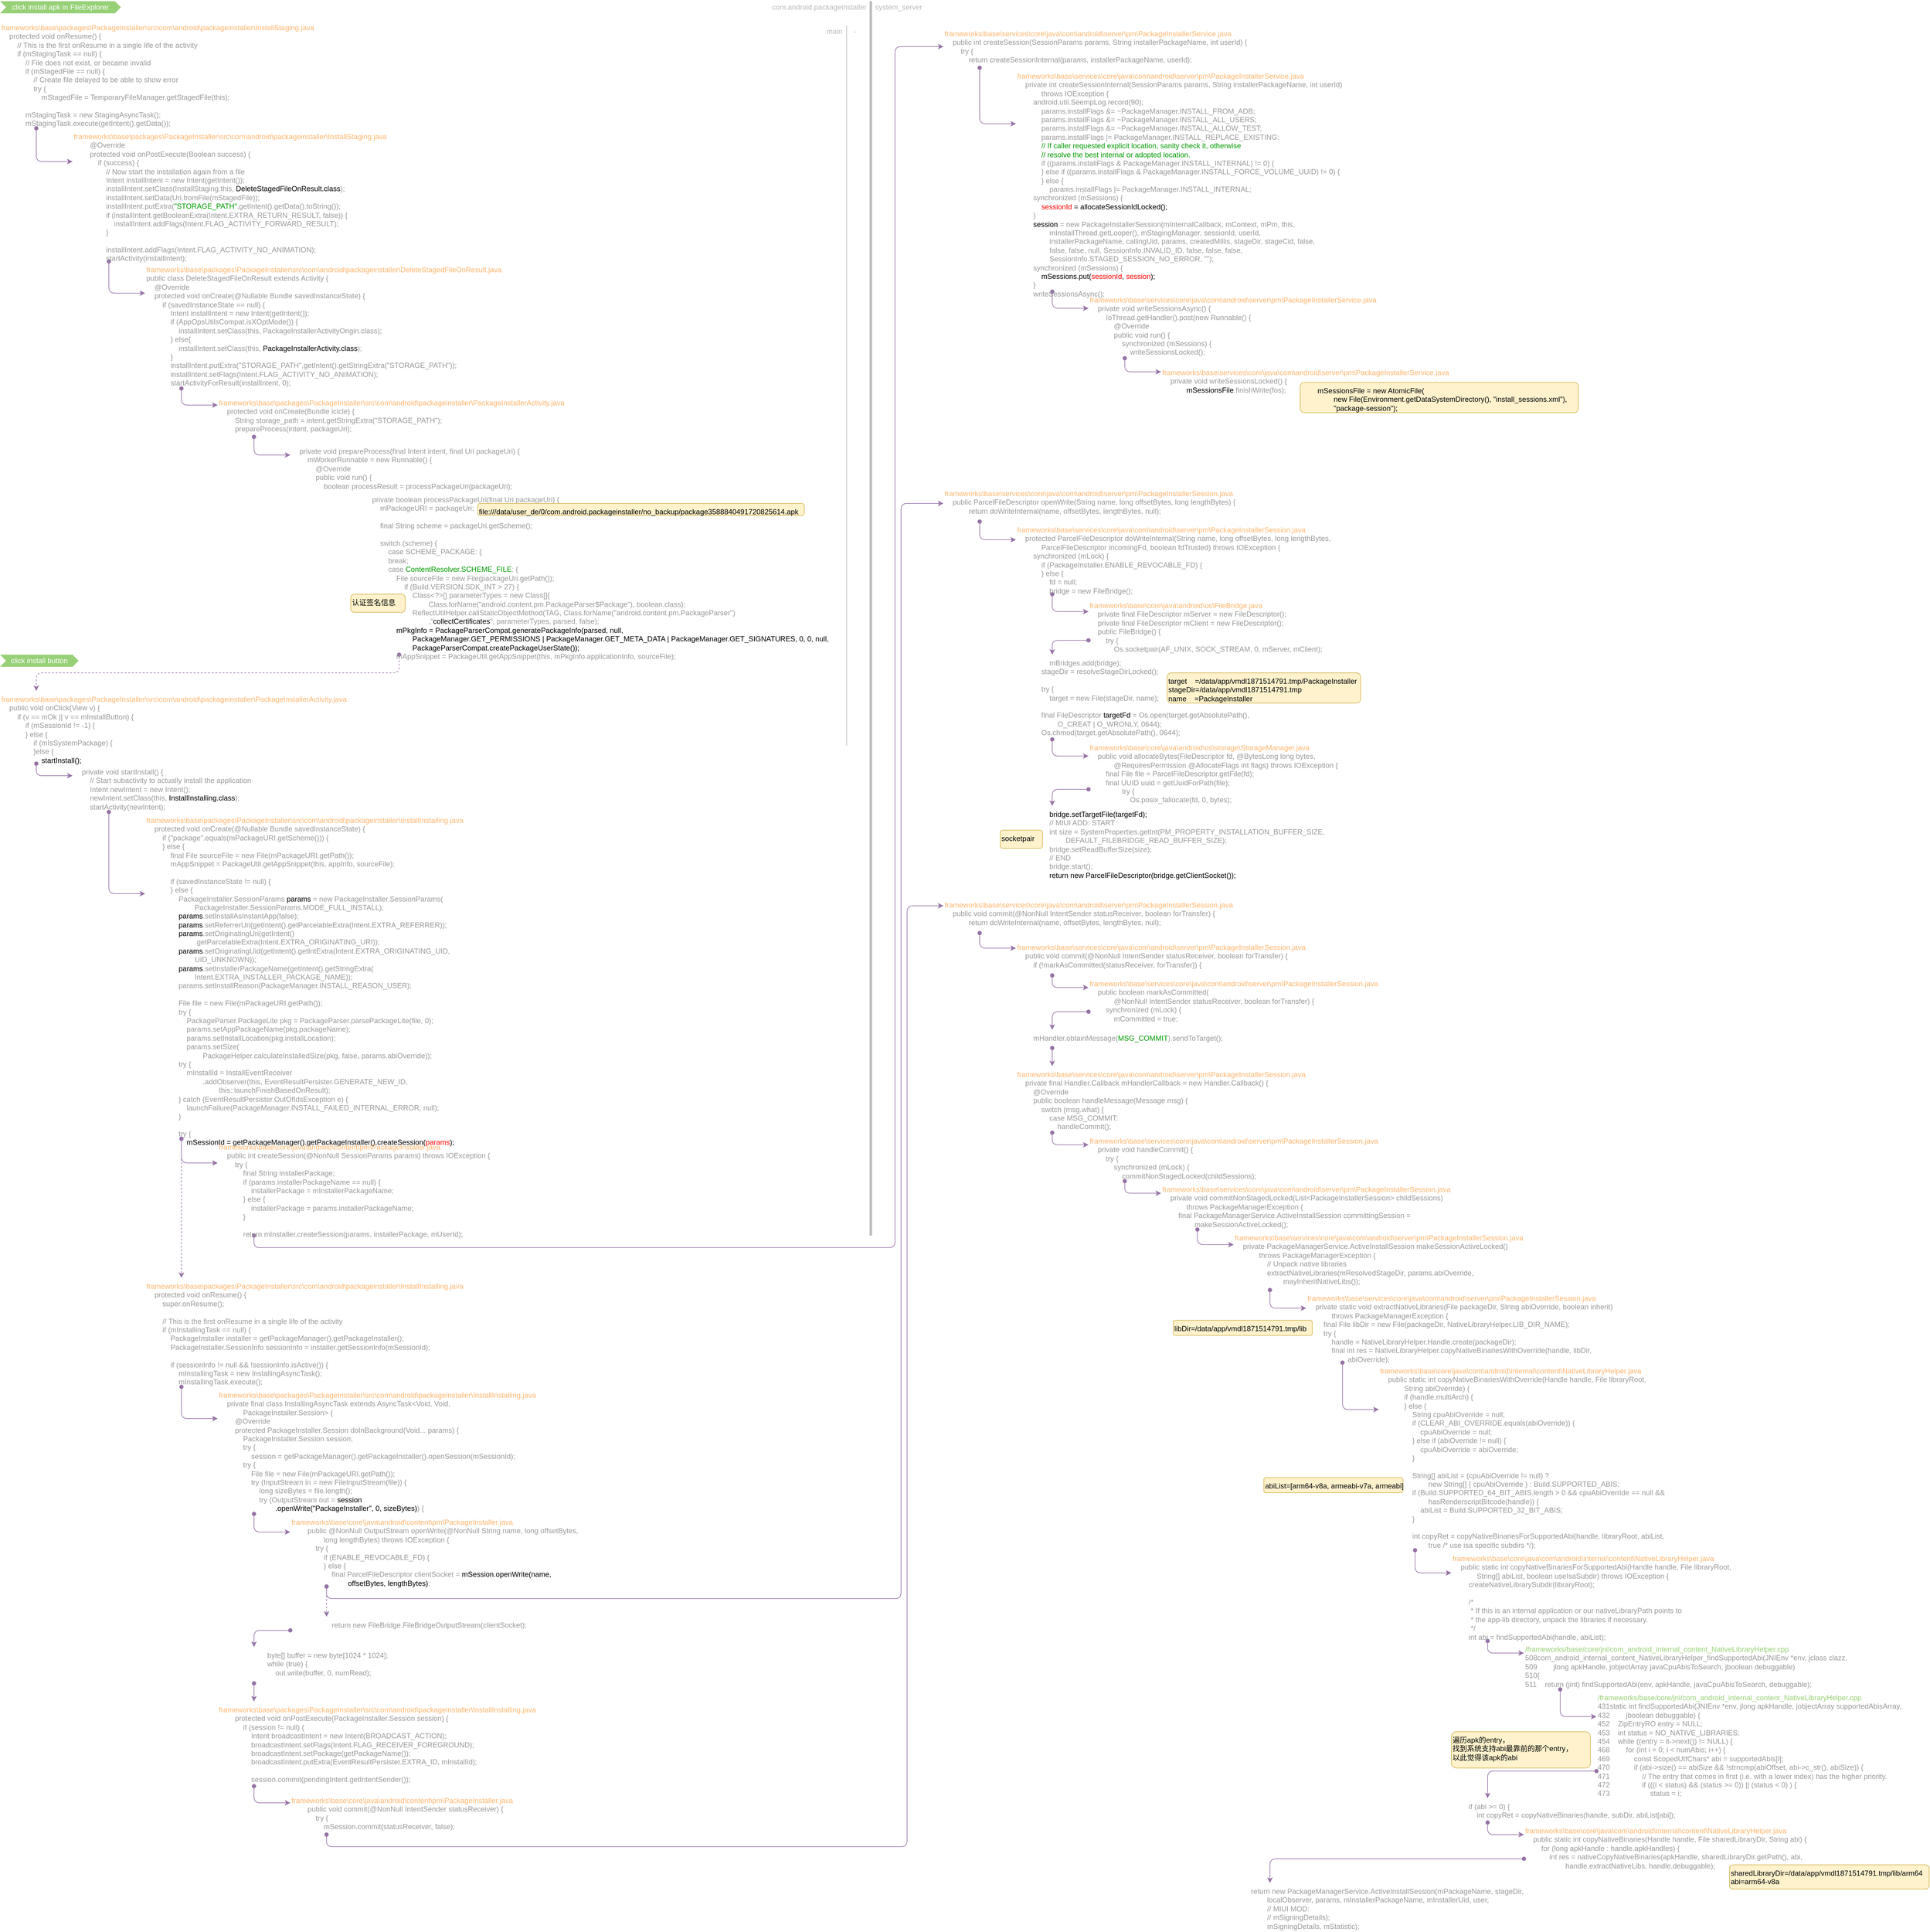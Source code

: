 <mxfile version="13.4.2" type="github">
  <diagram id="71aa756b-deb0-e7b1-39c7-49fa7107dbdd" name="Page-1">
    <mxGraphModel dx="1416" dy="828" grid="1" gridSize="10" guides="1" tooltips="1" connect="1" arrows="0" fold="1" page="1" pageScale="1" pageWidth="827" pageHeight="1169" background="#ffffff" math="0" shadow="0">
      <root>
        <mxCell id="0" />
        <mxCell id="1" style="" parent="0" />
        <mxCell id="286" value="click install apk in FileExplorer" style="shape=step;perimeter=stepPerimeter;whiteSpace=wrap;html=1;fixedSize=1;align=center;size=10;fillColor=#97D077;strokeColor=none;fontColor=#FFFFFF;" parent="1" vertex="1">
          <mxGeometry x="40" y="40" width="200" height="20" as="geometry" />
        </mxCell>
        <mxCell id="VTfqvs8XMtmZEZF2U0ne-447" value="" style="endArrow=none;html=1;strokeColor=#BBBBBB;" parent="1" edge="1">
          <mxGeometry width="50" height="50" relative="1" as="geometry">
            <mxPoint x="1440" y="1270" as="sourcePoint" />
            <mxPoint x="1440" y="80" as="targetPoint" />
          </mxGeometry>
        </mxCell>
        <mxCell id="VTfqvs8XMtmZEZF2U0ne-448" value="&lt;font face=&quot;helvetica&quot;&gt;-&lt;/font&gt;" style="text;html=1;strokeColor=none;fillColor=none;align=left;verticalAlign=middle;whiteSpace=wrap;rounded=0;shadow=0;glass=0;comic=0;startSize=20;fontColor=#BBBBBB;" parent="1" vertex="1">
          <mxGeometry x="1450" y="80" width="115" height="20" as="geometry" />
        </mxCell>
        <mxCell id="lEKasSIzpFkO7wcDi95Z-328" value="&lt;div style=&quot;text-align: left&quot;&gt;&lt;span&gt;main&lt;/span&gt;&lt;/div&gt;" style="text;html=1;strokeColor=none;fillColor=none;align=right;verticalAlign=middle;whiteSpace=wrap;rounded=0;shadow=0;glass=0;comic=0;startSize=20;fontColor=#BBBBBB;" parent="1" vertex="1">
          <mxGeometry x="1320" y="80" width="115" height="20" as="geometry" />
        </mxCell>
        <mxCell id="xOQtw8MwqIaRuGbksqcK-329" value="" style="line;strokeWidth=4;direction=south;html=1;perimeter=backbonePerimeter;points=[];outlineConnect=0;rounded=0;shadow=0;glass=0;comic=0;startSize=20;fillColor=none;fontColor=#BBBBBB;align=left;strokeColor=#BBBBBB;" parent="1" vertex="1">
          <mxGeometry x="1475" y="40" width="10" height="2040" as="geometry" />
        </mxCell>
        <mxCell id="xOQtw8MwqIaRuGbksqcK-330" value="&lt;div style=&quot;text-align: left&quot;&gt;&lt;span&gt;com.android.packageinstaller&lt;/span&gt;&lt;/div&gt;" style="text;html=1;strokeColor=none;fillColor=none;align=right;verticalAlign=middle;whiteSpace=wrap;rounded=0;shadow=0;glass=0;comic=0;startSize=20;fontColor=#BBBBBB;" parent="1" vertex="1">
          <mxGeometry x="1360" y="40" width="115" height="20" as="geometry" />
        </mxCell>
        <mxCell id="xOQtw8MwqIaRuGbksqcK-331" value="system_server" style="text;html=1;strokeColor=none;fillColor=none;align=left;verticalAlign=middle;whiteSpace=wrap;rounded=0;shadow=0;glass=0;comic=0;startSize=20;fontColor=#BBBBBB;" parent="1" vertex="1">
          <mxGeometry x="1485" y="40" width="115" height="20" as="geometry" />
        </mxCell>
        <mxCell id="yb1TY8jY7eYrYFV5jX-Z-288" style="edgeStyle=orthogonalEdgeStyle;orthogonalLoop=1;jettySize=auto;html=1;exitX=0.5;exitY=1;exitDx=0;exitDy=0;entryX=0;entryY=0.25;entryDx=0;entryDy=0;startArrow=oval;startFill=1;strokeColor=#9673a6;fillColor=#e1d5e7;" parent="1" source="xqv6QPp65D5jO_ZpHdb--286" target="yb1TY8jY7eYrYFV5jX-Z-287" edge="1">
          <mxGeometry relative="1" as="geometry" />
        </mxCell>
        <mxCell id="xqv6QPp65D5jO_ZpHdb--286" value="&lt;span&gt;&lt;div&gt;&lt;font color=&quot;#ffb570&quot;&gt;frameworks\base\packages\PackageInstaller\src\com\android\packageinstaller\PackageInstallerActivity.java&lt;/font&gt;&lt;br&gt;&lt;/div&gt;&lt;div&gt;&lt;div&gt;&lt;div&gt;&lt;font color=&quot;#999999&quot;&gt;&amp;nbsp; &amp;nbsp; protected void onCreate(Bundle icicle) {&lt;/font&gt;&lt;/div&gt;&lt;/div&gt;&lt;/div&gt;&lt;div&gt;&lt;div&gt;&lt;font color=&quot;#999999&quot;&gt;&amp;nbsp; &amp;nbsp; &amp;nbsp; &amp;nbsp; String storage_path = intent.getStringExtra(&quot;STORAGE_PATH&quot;);&lt;/font&gt;&lt;/div&gt;&lt;/div&gt;&lt;div&gt;&lt;div&gt;&lt;font color=&quot;#999999&quot;&gt;&amp;nbsp; &amp;nbsp; &amp;nbsp; &amp;nbsp; prepareProcess(intent, packageUri);&lt;/font&gt;&lt;/div&gt;&lt;/div&gt;&lt;div&gt;&lt;br&gt;&lt;/div&gt;&lt;/span&gt;" style="text;html=1;strokeColor=none;fillColor=none;align=left;verticalAlign=top;rounded=0;shadow=0;glass=0;comic=0;startSize=20;labelPosition=center;verticalLabelPosition=middle;horizontal=1;fontColor=#000000;movable=1;resizable=1;rotatable=1;deletable=1;editable=1;connectable=1;" parent="1" vertex="1">
          <mxGeometry x="400" y="690" width="120" height="70" as="geometry" />
        </mxCell>
        <mxCell id="xqv6QPp65D5jO_ZpHdb--291" style="edgeStyle=orthogonalEdgeStyle;orthogonalLoop=1;jettySize=auto;html=1;exitX=0.5;exitY=1;exitDx=0;exitDy=0;entryX=0;entryY=0.25;entryDx=0;entryDy=0;startArrow=oval;startFill=1;strokeColor=#9673a6;fillColor=#e1d5e7;" parent="1" source="xqv6QPp65D5jO_ZpHdb--287" target="xqv6QPp65D5jO_ZpHdb--286" edge="1">
          <mxGeometry relative="1" as="geometry" />
        </mxCell>
        <mxCell id="xqv6QPp65D5jO_ZpHdb--287" value="&lt;div&gt;&lt;font color=&quot;#ffb570&quot;&gt;frameworks\base\packages\PackageInstaller\src\com\android\packageinstaller\DeleteStagedFileOnResult.java&lt;/font&gt;&lt;br&gt;&lt;/div&gt;&lt;div&gt;&lt;div&gt;&lt;font color=&quot;#999999&quot;&gt;public class DeleteStagedFileOnResult extends Activity {&lt;/font&gt;&lt;/div&gt;&lt;div&gt;&lt;font color=&quot;#999999&quot;&gt;&amp;nbsp; &amp;nbsp; @Override&lt;/font&gt;&lt;/div&gt;&lt;div&gt;&lt;font color=&quot;#999999&quot;&gt;&amp;nbsp; &amp;nbsp; protected void onCreate(@Nullable Bundle savedInstanceState) {&lt;/font&gt;&lt;/div&gt;&lt;div&gt;&lt;span style=&quot;color: rgb(153 , 153 , 153)&quot;&gt;&amp;nbsp; &amp;nbsp; &amp;nbsp; &amp;nbsp; if (savedInstanceState == null) {&lt;/span&gt;&lt;br&gt;&lt;/div&gt;&lt;div&gt;&lt;font color=&quot;#999999&quot;&gt;&amp;nbsp; &amp;nbsp; &amp;nbsp; &amp;nbsp; &amp;nbsp; &amp;nbsp; Intent installIntent = new Intent(getIntent());&lt;/font&gt;&lt;/div&gt;&lt;div&gt;&lt;font color=&quot;#999999&quot;&gt;&amp;nbsp; &amp;nbsp; &amp;nbsp; &amp;nbsp; &amp;nbsp; &amp;nbsp; if (AppOpsUtilsCompat.isXOptMode()) {&lt;/font&gt;&lt;/div&gt;&lt;div&gt;&lt;font color=&quot;#999999&quot;&gt;&amp;nbsp; &amp;nbsp; &amp;nbsp; &amp;nbsp; &amp;nbsp; &amp;nbsp; &amp;nbsp; &amp;nbsp; installIntent.setClass(this, PackageInstallerActivityOrigin.class);&lt;/font&gt;&lt;/div&gt;&lt;div&gt;&lt;font color=&quot;#999999&quot;&gt;&amp;nbsp; &amp;nbsp; &amp;nbsp; &amp;nbsp; &amp;nbsp; &amp;nbsp; } else{&lt;/font&gt;&lt;/div&gt;&lt;div&gt;&lt;font color=&quot;#999999&quot;&gt;&amp;nbsp; &amp;nbsp; &amp;nbsp; &amp;nbsp; &amp;nbsp; &amp;nbsp; &amp;nbsp; &amp;nbsp; installIntent.setClass(this, &lt;/font&gt;PackageInstallerActivity.class&lt;font color=&quot;#999999&quot;&gt;);&lt;/font&gt;&lt;/div&gt;&lt;div&gt;&lt;font color=&quot;#999999&quot;&gt;&amp;nbsp; &amp;nbsp; &amp;nbsp; &amp;nbsp; &amp;nbsp; &amp;nbsp; }&lt;/font&gt;&lt;/div&gt;&lt;div&gt;&lt;font color=&quot;#999999&quot;&gt;&amp;nbsp; &amp;nbsp; &amp;nbsp; &amp;nbsp; &amp;nbsp; &amp;nbsp; installIntent.putExtra(&quot;STORAGE_PATH&quot;,getIntent().getStringExtra(&quot;STORAGE_PATH&quot;));&lt;/font&gt;&lt;/div&gt;&lt;div&gt;&lt;font color=&quot;#999999&quot;&gt;&amp;nbsp; &amp;nbsp; &amp;nbsp; &amp;nbsp; &amp;nbsp; &amp;nbsp; installIntent.setFlags(Intent.FLAG_ACTIVITY_NO_ANIMATION);&lt;/font&gt;&lt;/div&gt;&lt;div&gt;&lt;font color=&quot;#999999&quot;&gt;&amp;nbsp; &amp;nbsp; &amp;nbsp; &amp;nbsp; &amp;nbsp; &amp;nbsp; startActivityForResult(installIntent, 0);&lt;/font&gt;&lt;/div&gt;&lt;/div&gt;" style="text;html=1;strokeColor=none;fillColor=none;align=left;verticalAlign=top;rounded=0;shadow=0;glass=0;comic=0;startSize=20;labelPosition=center;verticalLabelPosition=middle;horizontal=1;fontColor=#000000;movable=1;resizable=1;rotatable=1;deletable=1;editable=1;connectable=1;" parent="1" vertex="1">
          <mxGeometry x="280" y="470" width="120" height="210" as="geometry" />
        </mxCell>
        <mxCell id="xqv6QPp65D5jO_ZpHdb--290" style="edgeStyle=orthogonalEdgeStyle;orthogonalLoop=1;jettySize=auto;html=1;exitX=0.5;exitY=1;exitDx=0;exitDy=0;entryX=0;entryY=0.25;entryDx=0;entryDy=0;startArrow=oval;startFill=1;strokeColor=#9673a6;fillColor=#e1d5e7;" parent="1" source="xqv6QPp65D5jO_ZpHdb--288" target="xqv6QPp65D5jO_ZpHdb--287" edge="1">
          <mxGeometry relative="1" as="geometry" />
        </mxCell>
        <mxCell id="xqv6QPp65D5jO_ZpHdb--288" value="&lt;div&gt;&lt;font color=&quot;#ffb570&quot;&gt;frameworks\base\packages\PackageInstaller\src\com\android\packageinstaller\InstallStaging.java&lt;/font&gt;&lt;br&gt;&lt;/div&gt;&lt;div&gt;&lt;div&gt;&lt;font color=&quot;#999999&quot;&gt;&amp;nbsp; &amp;nbsp; &amp;nbsp; &amp;nbsp; @Override&lt;/font&gt;&lt;/div&gt;&lt;div&gt;&lt;font color=&quot;#999999&quot;&gt;&amp;nbsp; &amp;nbsp; &amp;nbsp; &amp;nbsp; protected void onPostExecute(Boolean success) {&lt;/font&gt;&lt;/div&gt;&lt;div&gt;&lt;font color=&quot;#999999&quot;&gt;&amp;nbsp; &amp;nbsp; &amp;nbsp; &amp;nbsp; &amp;nbsp; &amp;nbsp; if (success) {&lt;/font&gt;&lt;/div&gt;&lt;div&gt;&lt;font color=&quot;#999999&quot;&gt;&amp;nbsp; &amp;nbsp; &amp;nbsp; &amp;nbsp; &amp;nbsp; &amp;nbsp; &amp;nbsp; &amp;nbsp; // Now start the installation again from a file&lt;/font&gt;&lt;/div&gt;&lt;div&gt;&lt;font color=&quot;#999999&quot;&gt;&amp;nbsp; &amp;nbsp; &amp;nbsp; &amp;nbsp; &amp;nbsp; &amp;nbsp; &amp;nbsp; &amp;nbsp; Intent installIntent = new Intent(getIntent());&lt;/font&gt;&lt;/div&gt;&lt;div&gt;&lt;font color=&quot;#999999&quot;&gt;&amp;nbsp; &amp;nbsp; &amp;nbsp; &amp;nbsp; &amp;nbsp; &amp;nbsp; &amp;nbsp; &amp;nbsp; installIntent.setClass(InstallStaging.this, &lt;/font&gt;DeleteStagedFileOnResult.class&lt;font color=&quot;#999999&quot;&gt;);&lt;/font&gt;&lt;/div&gt;&lt;div&gt;&lt;font color=&quot;#999999&quot;&gt;&amp;nbsp; &amp;nbsp; &amp;nbsp; &amp;nbsp; &amp;nbsp; &amp;nbsp; &amp;nbsp; &amp;nbsp; installIntent.setData(Uri.fromFile(mStagedFile));&lt;/font&gt;&lt;/div&gt;&lt;div&gt;&lt;font color=&quot;#999999&quot;&gt;&amp;nbsp; &amp;nbsp; &amp;nbsp; &amp;nbsp; &amp;nbsp; &amp;nbsp; &amp;nbsp; &amp;nbsp; installIntent.putExtra(&lt;/font&gt;&lt;font color=&quot;#009900&quot;&gt;&quot;STORAGE_PATH&quot;&lt;/font&gt;&lt;font color=&quot;#999999&quot;&gt;,getIntent().getData().toString());&lt;/font&gt;&lt;/div&gt;&lt;div&gt;&lt;font color=&quot;#999999&quot;&gt;&amp;nbsp; &amp;nbsp; &amp;nbsp; &amp;nbsp; &amp;nbsp; &amp;nbsp; &amp;nbsp; &amp;nbsp; if (installIntent.getBooleanExtra(Intent.EXTRA_RETURN_RESULT, false)) {&lt;/font&gt;&lt;/div&gt;&lt;div&gt;&lt;font color=&quot;#999999&quot;&gt;&amp;nbsp; &amp;nbsp; &amp;nbsp; &amp;nbsp; &amp;nbsp; &amp;nbsp; &amp;nbsp; &amp;nbsp; &amp;nbsp; &amp;nbsp; installIntent.addFlags(Intent.FLAG_ACTIVITY_FORWARD_RESULT);&lt;/font&gt;&lt;/div&gt;&lt;div&gt;&lt;font color=&quot;#999999&quot;&gt;&amp;nbsp; &amp;nbsp; &amp;nbsp; &amp;nbsp; &amp;nbsp; &amp;nbsp; &amp;nbsp; &amp;nbsp; }&lt;/font&gt;&lt;/div&gt;&lt;div&gt;&lt;font color=&quot;#999999&quot;&gt;&lt;br&gt;&lt;/font&gt;&lt;/div&gt;&lt;div&gt;&lt;font color=&quot;#999999&quot;&gt;&amp;nbsp; &amp;nbsp; &amp;nbsp; &amp;nbsp; &amp;nbsp; &amp;nbsp; &amp;nbsp; &amp;nbsp; installIntent.addFlags(Intent.FLAG_ACTIVITY_NO_ANIMATION);&lt;/font&gt;&lt;/div&gt;&lt;div&gt;&lt;font color=&quot;#999999&quot;&gt;&amp;nbsp; &amp;nbsp; &amp;nbsp; &amp;nbsp; &amp;nbsp; &amp;nbsp; &amp;nbsp; &amp;nbsp; startActivity(installIntent);&lt;/font&gt;&lt;/div&gt;&lt;/div&gt;" style="text;html=1;strokeColor=none;fillColor=none;align=left;verticalAlign=top;rounded=0;shadow=0;glass=0;comic=0;startSize=20;labelPosition=center;verticalLabelPosition=middle;horizontal=1;fontColor=#000000;movable=1;resizable=1;rotatable=1;deletable=1;editable=1;connectable=1;" parent="1" vertex="1">
          <mxGeometry x="160" y="250" width="120" height="220" as="geometry" />
        </mxCell>
        <mxCell id="-hxafRc9YYkVESbqxfg_-287" style="edgeStyle=orthogonalEdgeStyle;orthogonalLoop=1;jettySize=auto;html=1;exitX=0.5;exitY=1;exitDx=0;exitDy=0;entryX=0;entryY=0.25;entryDx=0;entryDy=0;startArrow=oval;startFill=1;strokeColor=#9673a6;fillColor=#e1d5e7;" parent="1" source="-hxafRc9YYkVESbqxfg_-286" target="xqv6QPp65D5jO_ZpHdb--288" edge="1">
          <mxGeometry relative="1" as="geometry" />
        </mxCell>
        <mxCell id="-hxafRc9YYkVESbqxfg_-286" value="&lt;span&gt;&lt;div&gt;&lt;font color=&quot;#ffb570&quot;&gt;frameworks\base\packages\PackageInstaller\src\com\android\packageinstaller\InstallStaging.java&lt;/font&gt;&lt;br&gt;&lt;/div&gt;&lt;div&gt;&lt;font color=&quot;#999999&quot;&gt;&lt;div&gt;&amp;nbsp; &amp;nbsp; protected void onResume() {&lt;/div&gt;&lt;div&gt;&lt;span&gt;&amp;nbsp; &amp;nbsp; &amp;nbsp; &amp;nbsp; // This is the first onResume in a single life of the activity&lt;/span&gt;&lt;br&gt;&lt;/div&gt;&lt;div&gt;&amp;nbsp; &amp;nbsp; &amp;nbsp; &amp;nbsp; if (mStagingTask == null) {&lt;/div&gt;&lt;div&gt;&amp;nbsp; &amp;nbsp; &amp;nbsp; &amp;nbsp; &amp;nbsp; &amp;nbsp; // File does not exist, or became invalid&lt;/div&gt;&lt;div&gt;&amp;nbsp; &amp;nbsp; &amp;nbsp; &amp;nbsp; &amp;nbsp; &amp;nbsp; if (mStagedFile == null) {&lt;/div&gt;&lt;div&gt;&amp;nbsp; &amp;nbsp; &amp;nbsp; &amp;nbsp; &amp;nbsp; &amp;nbsp; &amp;nbsp; &amp;nbsp; // Create file delayed to be able to show error&lt;/div&gt;&lt;div&gt;&amp;nbsp; &amp;nbsp; &amp;nbsp; &amp;nbsp; &amp;nbsp; &amp;nbsp; &amp;nbsp; &amp;nbsp; try {&lt;/div&gt;&lt;div&gt;&amp;nbsp; &amp;nbsp; &amp;nbsp; &amp;nbsp; &amp;nbsp; &amp;nbsp; &amp;nbsp; &amp;nbsp; &amp;nbsp; &amp;nbsp; mStagedFile = TemporaryFileManager.getStagedFile(this);&lt;/div&gt;&lt;div&gt;&lt;span&gt;&lt;br&gt;&lt;/span&gt;&lt;/div&gt;&lt;div&gt;&lt;span&gt;&amp;nbsp; &amp;nbsp; &amp;nbsp; &amp;nbsp; &amp;nbsp; &amp;nbsp; mStagingTask = new StagingAsyncTask();&lt;/span&gt;&lt;br&gt;&lt;/div&gt;&lt;div&gt;&amp;nbsp; &amp;nbsp; &amp;nbsp; &amp;nbsp; &amp;nbsp; &amp;nbsp; mStagingTask.execute(getIntent().getData());&lt;/div&gt;&lt;/font&gt;&lt;/div&gt;&lt;/span&gt;" style="text;html=1;strokeColor=none;fillColor=none;align=left;verticalAlign=top;rounded=0;shadow=0;glass=0;comic=0;startSize=20;labelPosition=center;verticalLabelPosition=middle;horizontal=1;fontColor=#000000;movable=1;resizable=1;rotatable=1;deletable=1;editable=1;connectable=1;" parent="1" vertex="1">
          <mxGeometry x="40" y="70" width="120" height="180" as="geometry" />
        </mxCell>
        <mxCell id="-hxafRc9YYkVESbqxfg_-288" value="&lt;span&gt;target&amp;nbsp; &amp;nbsp; =/data/app/vmdl1871514791.tmp/PackageInstaller&lt;br&gt;stageDir=&lt;/span&gt;&lt;span&gt;/data/app/vmdl1871514791.tmp&lt;br&gt;&lt;/span&gt;&lt;span&gt;name&amp;nbsp; &amp;nbsp; =PackageInstaller&lt;br&gt;&lt;/span&gt;" style="text;html=1;strokeColor=#d6b656;fillColor=#fff2cc;align=left;verticalAlign=top;rounded=1;shadow=0;glass=0;comic=0;startSize=20;labelPosition=center;verticalLabelPosition=middle;horizontal=1;movable=1;resizable=1;rotatable=1;deletable=1;editable=1;connectable=1;arcSize=14;" parent="1" vertex="1">
          <mxGeometry x="1970" y="1150" width="320" height="50" as="geometry" />
        </mxCell>
        <mxCell id="yb1TY8jY7eYrYFV5jX-Z-287" value="&lt;span&gt;&lt;div&gt;&lt;span style=&quot;color: rgb(153 , 153 , 153)&quot;&gt;&amp;nbsp; &amp;nbsp; private void prepareProcess(final Intent intent, final Uri packageUri) {&lt;/span&gt;&lt;br&gt;&lt;/div&gt;&lt;div&gt;&lt;div&gt;&lt;font color=&quot;#999999&quot;&gt;&amp;nbsp; &amp;nbsp; &amp;nbsp; &amp;nbsp; mWorkerRunnable = new Runnable() {&lt;/font&gt;&lt;/div&gt;&lt;div&gt;&lt;font color=&quot;#999999&quot;&gt;&amp;nbsp; &amp;nbsp; &amp;nbsp; &amp;nbsp; &amp;nbsp; &amp;nbsp; @Override&lt;/font&gt;&lt;/div&gt;&lt;div&gt;&lt;font color=&quot;#999999&quot;&gt;&amp;nbsp; &amp;nbsp; &amp;nbsp; &amp;nbsp; &amp;nbsp; &amp;nbsp; public void run() {&lt;/font&gt;&lt;/div&gt;&lt;div&gt;&lt;font color=&quot;#999999&quot;&gt;&amp;nbsp; &amp;nbsp; &amp;nbsp; &amp;nbsp; &amp;nbsp; &amp;nbsp; &amp;nbsp; &amp;nbsp; boolean processResult = processPackageUri(packageUri);&lt;/font&gt;&lt;/div&gt;&lt;/div&gt;&lt;/span&gt;" style="text;html=1;strokeColor=none;fillColor=none;align=left;verticalAlign=top;rounded=0;shadow=0;glass=0;comic=0;startSize=20;labelPosition=center;verticalLabelPosition=middle;horizontal=1;fontColor=#000000;movable=1;resizable=1;rotatable=1;deletable=1;editable=1;connectable=1;" parent="1" vertex="1">
          <mxGeometry x="520" y="770" width="120" height="80" as="geometry" />
        </mxCell>
        <mxCell id="yb1TY8jY7eYrYFV5jX-Z-304" style="edgeStyle=orthogonalEdgeStyle;orthogonalLoop=1;jettySize=auto;html=1;exitX=0.5;exitY=1;exitDx=0;exitDy=0;entryX=0.5;entryY=0;entryDx=0;entryDy=0;startArrow=oval;startFill=1;strokeColor=#9673a6;fillColor=#e1d5e7;dashed=1;" parent="1" source="yb1TY8jY7eYrYFV5jX-Z-289" target="yb1TY8jY7eYrYFV5jX-Z-292" edge="1">
          <mxGeometry relative="1" as="geometry">
            <mxPoint x="700" y="1160" as="sourcePoint" />
          </mxGeometry>
        </mxCell>
        <mxCell id="yb1TY8jY7eYrYFV5jX-Z-289" value="&lt;div style=&quot;color: rgb(153 , 153 , 153)&quot;&gt;&amp;nbsp; &amp;nbsp; private boolean processPackageUri(final Uri packageUri) {&lt;/div&gt;&lt;div style=&quot;color: rgb(153 , 153 , 153)&quot;&gt;&amp;nbsp; &amp;nbsp; &amp;nbsp; &amp;nbsp; mPackageURI = packageUri;&lt;/div&gt;&lt;div style=&quot;color: rgb(153 , 153 , 153)&quot;&gt;&lt;br&gt;&lt;/div&gt;&lt;div style=&quot;color: rgb(153 , 153 , 153)&quot;&gt;&amp;nbsp; &amp;nbsp; &amp;nbsp; &amp;nbsp; final String scheme = packageUri.getScheme();&lt;/div&gt;&lt;div style=&quot;color: rgb(153 , 153 , 153)&quot;&gt;&lt;br&gt;&lt;/div&gt;&lt;div style=&quot;color: rgb(153 , 153 , 153)&quot;&gt;&amp;nbsp; &amp;nbsp; &amp;nbsp; &amp;nbsp; switch (scheme) {&lt;/div&gt;&lt;div style=&quot;color: rgb(153 , 153 , 153)&quot;&gt;&amp;nbsp; &amp;nbsp; &amp;nbsp; &amp;nbsp; &amp;nbsp; &amp;nbsp; case SCHEME_PACKAGE: {&lt;/div&gt;&lt;div style=&quot;color: rgb(153 , 153 , 153)&quot;&gt;&lt;span&gt;&amp;nbsp; &amp;nbsp; &amp;nbsp; &amp;nbsp; &amp;nbsp; &amp;nbsp; break;&lt;/span&gt;&lt;/div&gt;&lt;div&gt;&lt;font color=&quot;#999999&quot;&gt;&amp;nbsp; &amp;nbsp; &amp;nbsp; &amp;nbsp; &amp;nbsp; &amp;nbsp; case &lt;/font&gt;&lt;font color=&quot;#009900&quot;&gt;ContentResolver.SCHEME_FILE&lt;/font&gt;&lt;font color=&quot;#999999&quot;&gt;: {&lt;/font&gt;&lt;/div&gt;&lt;div style=&quot;color: rgb(153 , 153 , 153)&quot;&gt;&amp;nbsp; &amp;nbsp; &amp;nbsp; &amp;nbsp; &amp;nbsp; &amp;nbsp; &amp;nbsp; &amp;nbsp; File sourceFile = new File(packageUri.getPath());&lt;/div&gt;&lt;div&gt;&lt;div style=&quot;color: rgb(153 , 153 , 153)&quot;&gt;&amp;nbsp; &amp;nbsp; &amp;nbsp; &amp;nbsp; &amp;nbsp; &amp;nbsp; &amp;nbsp; &amp;nbsp; &amp;nbsp; &amp;nbsp; if (Build.VERSION.SDK_INT &amp;gt; 27) {&lt;/div&gt;&lt;div style=&quot;color: rgb(153 , 153 , 153)&quot;&gt;&amp;nbsp; &amp;nbsp; &amp;nbsp; &amp;nbsp; &amp;nbsp; &amp;nbsp; &amp;nbsp; &amp;nbsp; &amp;nbsp; &amp;nbsp; &amp;nbsp; &amp;nbsp; Class&amp;lt;?&amp;gt;[] parameterTypes = new Class[]{&lt;/div&gt;&lt;div style=&quot;color: rgb(153 , 153 , 153)&quot;&gt;&amp;nbsp; &amp;nbsp; &amp;nbsp; &amp;nbsp; &amp;nbsp; &amp;nbsp; &amp;nbsp; &amp;nbsp; &amp;nbsp; &amp;nbsp; &amp;nbsp; &amp;nbsp; &amp;nbsp; &amp;nbsp; &amp;nbsp; &amp;nbsp; Class.forName(&quot;android.content.pm.PackageParser$Package&quot;), boolean.class};&lt;/div&gt;&lt;div style=&quot;color: rgb(153 , 153 , 153)&quot;&gt;&amp;nbsp; &amp;nbsp; &amp;nbsp; &amp;nbsp; &amp;nbsp; &amp;nbsp; &amp;nbsp; &amp;nbsp; &amp;nbsp; &amp;nbsp; &amp;nbsp; &amp;nbsp; ReflectUtilHelper.callStaticObjectMethod(TAG, Class.forName(&quot;android.content.pm.PackageParser&quot;)&lt;/div&gt;&lt;div&gt;&lt;font color=&quot;#999999&quot;&gt;&amp;nbsp; &amp;nbsp; &amp;nbsp; &amp;nbsp; &amp;nbsp; &amp;nbsp; &amp;nbsp; &amp;nbsp; &amp;nbsp; &amp;nbsp; &amp;nbsp; &amp;nbsp; &amp;nbsp; &amp;nbsp; &amp;nbsp; &amp;nbsp; ,&quot;&lt;/font&gt;collectCertificates&lt;font color=&quot;#999999&quot;&gt;&quot;, parameterTypes, parsed, false);&lt;/font&gt;&lt;/div&gt;&lt;/div&gt;&lt;div&gt;&lt;div&gt;&amp;nbsp; &amp;nbsp; &amp;nbsp; &amp;nbsp; &amp;nbsp; &amp;nbsp; &amp;nbsp; &amp;nbsp; mPkgInfo = PackageParserCompat.generatePackageInfo(parsed, null,&lt;/div&gt;&lt;div&gt;&amp;nbsp; &amp;nbsp; &amp;nbsp; &amp;nbsp; &amp;nbsp; &amp;nbsp; &amp;nbsp; &amp;nbsp; &amp;nbsp; &amp;nbsp; &amp;nbsp; &amp;nbsp; PackageManager.GET_PERMISSIONS | PackageManager.GET_META_DATA | PackageManager.GET_SIGNATURES, 0, 0, null,&lt;/div&gt;&lt;div&gt;&amp;nbsp; &amp;nbsp; &amp;nbsp; &amp;nbsp; &amp;nbsp; &amp;nbsp; &amp;nbsp; &amp;nbsp; &amp;nbsp; &amp;nbsp; &amp;nbsp; &amp;nbsp; PackageParserCompat.createPackageUserState());&lt;/div&gt;&lt;div style=&quot;color: rgb(153 , 153 , 153)&quot;&gt;&amp;nbsp; &amp;nbsp; &amp;nbsp; &amp;nbsp; &amp;nbsp; &amp;nbsp; &amp;nbsp; &amp;nbsp; mAppSnippet = PackageUtil.getAppSnippet(this, mPkgInfo.applicationInfo, sourceFile);&lt;/div&gt;&lt;/div&gt;" style="text;html=1;strokeColor=none;fillColor=none;align=left;verticalAlign=top;rounded=0;shadow=0;glass=0;comic=0;startSize=20;labelPosition=center;verticalLabelPosition=middle;horizontal=1;fontColor=#000000;movable=1;resizable=1;rotatable=1;deletable=1;editable=1;connectable=1;" parent="1" vertex="1">
          <mxGeometry x="640" y="850" width="120" height="270" as="geometry" />
        </mxCell>
        <mxCell id="yb1TY8jY7eYrYFV5jX-Z-290" value="&lt;span&gt;&lt;div&gt;&lt;span&gt;file:///data/user_de/0/com.android.packageinstaller/no_backup/package3588840491720825614.apk&lt;/span&gt;&lt;br&gt;&lt;/div&gt;&lt;/span&gt;" style="text;html=1;strokeColor=#d6b656;fillColor=#fff2cc;align=left;verticalAlign=top;rounded=1;shadow=0;glass=0;comic=0;startSize=20;labelPosition=center;verticalLabelPosition=middle;horizontal=1;movable=1;resizable=1;rotatable=1;deletable=1;editable=1;connectable=1;arcSize=20;" parent="1" vertex="1">
          <mxGeometry x="830" y="870" width="540" height="20" as="geometry" />
        </mxCell>
        <mxCell id="yb1TY8jY7eYrYFV5jX-Z-291" value="&lt;span&gt;认证签名信息&lt;br&gt;&lt;/span&gt;" style="text;html=1;strokeColor=#d6b656;fillColor=#fff2cc;align=left;verticalAlign=top;rounded=1;shadow=0;glass=0;comic=0;startSize=20;labelPosition=center;verticalLabelPosition=middle;horizontal=1;movable=1;resizable=1;rotatable=1;deletable=1;editable=1;connectable=1;arcSize=20;" parent="1" vertex="1">
          <mxGeometry x="620" y="1020" width="90" height="30" as="geometry" />
        </mxCell>
        <mxCell id="yb1TY8jY7eYrYFV5jX-Z-295" style="edgeStyle=orthogonalEdgeStyle;orthogonalLoop=1;jettySize=auto;html=1;exitX=0.5;exitY=1;exitDx=0;exitDy=0;entryX=0;entryY=0.25;entryDx=0;entryDy=0;startArrow=oval;startFill=1;strokeColor=#9673a6;fillColor=#e1d5e7;" parent="1" source="yb1TY8jY7eYrYFV5jX-Z-292" target="yb1TY8jY7eYrYFV5jX-Z-294" edge="1">
          <mxGeometry relative="1" as="geometry" />
        </mxCell>
        <mxCell id="yb1TY8jY7eYrYFV5jX-Z-292" value="&lt;span&gt;&lt;div&gt;&lt;font color=&quot;#ffb570&quot;&gt;frameworks\base\packages\PackageInstaller\src\com\android\packageinstaller\PackageInstallerActivity.java&lt;/font&gt;&lt;br&gt;&lt;/div&gt;&lt;div&gt;&lt;div style=&quot;color: rgb(153 , 153 , 153)&quot;&gt;&amp;nbsp; &amp;nbsp; public void onClick(View v) {&lt;/div&gt;&lt;div style=&quot;color: rgb(153 , 153 , 153)&quot;&gt;&amp;nbsp; &amp;nbsp; &amp;nbsp; &amp;nbsp; if (v == mOk || v == mInstallButton) {&lt;/div&gt;&lt;div style=&quot;color: rgb(153 , 153 , 153)&quot;&gt;&amp;nbsp; &amp;nbsp; &amp;nbsp; &amp;nbsp; &amp;nbsp; &amp;nbsp; if (mSessionId != -1) {&lt;/div&gt;&lt;div style=&quot;color: rgb(153 , 153 , 153)&quot;&gt;&lt;span&gt;&amp;nbsp; &amp;nbsp; &amp;nbsp; &amp;nbsp; &amp;nbsp; &amp;nbsp; } else {&lt;/span&gt;&lt;br&gt;&lt;/div&gt;&lt;div style=&quot;color: rgb(153 , 153 , 153)&quot;&gt;&amp;nbsp; &amp;nbsp; &amp;nbsp; &amp;nbsp; &amp;nbsp; &amp;nbsp; &amp;nbsp; &amp;nbsp; if (mIsSystemPackage) {&lt;/div&gt;&lt;div style=&quot;color: rgb(153 , 153 , 153)&quot;&gt;&lt;span&gt;&amp;nbsp; &amp;nbsp; &amp;nbsp; &amp;nbsp; &amp;nbsp; &amp;nbsp; &amp;nbsp; &amp;nbsp; }else {&lt;/span&gt;&lt;br&gt;&lt;/div&gt;&lt;div&gt;&amp;nbsp; &amp;nbsp; &amp;nbsp; &amp;nbsp; &amp;nbsp; &amp;nbsp; &amp;nbsp; &amp;nbsp; &amp;nbsp; &amp;nbsp; startInstall();&lt;/div&gt;&lt;/div&gt;&lt;/span&gt;" style="text;html=1;strokeColor=none;fillColor=none;align=left;verticalAlign=top;rounded=0;shadow=0;glass=0;comic=0;startSize=20;labelPosition=center;verticalLabelPosition=middle;horizontal=1;fontColor=#000000;movable=1;resizable=1;rotatable=1;deletable=1;editable=1;connectable=1;" parent="1" vertex="1">
          <mxGeometry x="40" y="1180" width="120" height="120" as="geometry" />
        </mxCell>
        <mxCell id="yb1TY8jY7eYrYFV5jX-Z-293" value="click install button" style="shape=step;perimeter=stepPerimeter;whiteSpace=wrap;html=1;fixedSize=1;align=center;size=10;fillColor=#97D077;strokeColor=none;fontColor=#FFFFFF;" parent="1" vertex="1">
          <mxGeometry x="40" y="1120" width="130" height="20" as="geometry" />
        </mxCell>
        <mxCell id="yb1TY8jY7eYrYFV5jX-Z-300" style="edgeStyle=orthogonalEdgeStyle;orthogonalLoop=1;jettySize=auto;html=1;exitX=0.5;exitY=1;exitDx=0;exitDy=0;entryX=0;entryY=0.25;entryDx=0;entryDy=0;startArrow=oval;startFill=1;strokeColor=#9673a6;fillColor=#e1d5e7;" parent="1" source="yb1TY8jY7eYrYFV5jX-Z-294" target="yb1TY8jY7eYrYFV5jX-Z-297" edge="1">
          <mxGeometry relative="1" as="geometry" />
        </mxCell>
        <mxCell id="yb1TY8jY7eYrYFV5jX-Z-294" value="&lt;div&gt;&lt;span style=&quot;color: rgb(153 , 153 , 153)&quot;&gt;&amp;nbsp; &amp;nbsp; private void startInstall() {&lt;/span&gt;&lt;br&gt;&lt;/div&gt;&lt;div&gt;&lt;div&gt;&lt;div&gt;&lt;font color=&quot;#999999&quot;&gt;&amp;nbsp; &amp;nbsp; &amp;nbsp; &amp;nbsp; // Start subactivity to actually install the application&lt;/font&gt;&lt;/div&gt;&lt;div&gt;&lt;font color=&quot;#999999&quot;&gt;&amp;nbsp; &amp;nbsp; &amp;nbsp; &amp;nbsp; Intent newIntent = new Intent();&lt;/font&gt;&lt;/div&gt;&lt;div&gt;&lt;font color=&quot;#999999&quot;&gt;&amp;nbsp; &amp;nbsp; &amp;nbsp; &amp;nbsp; newIntent.setClass(this, &lt;/font&gt;InstallInstalling.class&lt;font color=&quot;#999999&quot;&gt;);&lt;/font&gt;&lt;/div&gt;&lt;div&gt;&lt;font color=&quot;#999999&quot;&gt;&amp;nbsp; &amp;nbsp; &amp;nbsp; &amp;nbsp; startActivity(newIntent);&lt;/font&gt;&lt;/div&gt;&lt;/div&gt;&lt;/div&gt;" style="text;html=1;strokeColor=none;fillColor=none;align=left;verticalAlign=top;rounded=0;shadow=0;glass=0;comic=0;startSize=20;labelPosition=center;verticalLabelPosition=middle;horizontal=1;fontColor=#000000;movable=1;resizable=1;rotatable=1;deletable=1;editable=1;connectable=1;" parent="1" vertex="1">
          <mxGeometry x="160" y="1300" width="120" height="80" as="geometry" />
        </mxCell>
        <mxCell id="yb1TY8jY7eYrYFV5jX-Z-301" style="edgeStyle=orthogonalEdgeStyle;orthogonalLoop=1;jettySize=auto;html=1;exitX=0.5;exitY=1;exitDx=0;exitDy=0;entryX=0;entryY=0.25;entryDx=0;entryDy=0;startArrow=oval;startFill=1;strokeColor=#9673a6;fillColor=#e1d5e7;" parent="1" source="yb1TY8jY7eYrYFV5jX-Z-297" target="yb1TY8jY7eYrYFV5jX-Z-299" edge="1">
          <mxGeometry relative="1" as="geometry" />
        </mxCell>
        <mxCell id="yb1TY8jY7eYrYFV5jX-Z-297" value="&lt;span&gt;&lt;div&gt;&lt;font color=&quot;#ffb570&quot;&gt;frameworks\base\packages\PackageInstaller\src\com\android\packageinstaller\InstallInstalling.java&lt;/font&gt;&lt;br&gt;&lt;/div&gt;&lt;div&gt;&lt;div&gt;&lt;div&gt;&lt;font color=&quot;#999999&quot;&gt;&amp;nbsp; &amp;nbsp; protected void onCreate(@Nullable Bundle savedInstanceState) {&lt;/font&gt;&lt;/div&gt;&lt;div&gt;&lt;span style=&quot;color: rgb(153 , 153 , 153)&quot;&gt;&amp;nbsp; &amp;nbsp; &amp;nbsp; &amp;nbsp; if (&quot;package&quot;.equals(mPackageURI.getScheme())) {&lt;/span&gt;&lt;br&gt;&lt;/div&gt;&lt;div&gt;&lt;span style=&quot;color: rgb(153 , 153 , 153)&quot;&gt;&amp;nbsp; &amp;nbsp; &amp;nbsp; &amp;nbsp; } else {&lt;/span&gt;&lt;br&gt;&lt;/div&gt;&lt;/div&gt;&lt;/div&gt;&lt;div&gt;&lt;div&gt;&lt;font color=&quot;#999999&quot;&gt;&amp;nbsp; &amp;nbsp; &amp;nbsp; &amp;nbsp; &amp;nbsp; &amp;nbsp; final File sourceFile = new File(mPackageURI.getPath());&lt;/font&gt;&lt;/div&gt;&lt;div&gt;&lt;font color=&quot;#999999&quot;&gt;&amp;nbsp; &amp;nbsp; &amp;nbsp; &amp;nbsp; &amp;nbsp; &amp;nbsp; mAppSnippet = PackageUtil.getAppSnippet(this, appInfo, sourceFile);&lt;/font&gt;&lt;/div&gt;&lt;div&gt;&lt;br&gt;&lt;/div&gt;&lt;div&gt;&lt;font color=&quot;#999999&quot;&gt;&amp;nbsp; &amp;nbsp; &amp;nbsp; &amp;nbsp; &amp;nbsp; &amp;nbsp; if (savedInstanceState != null) {&lt;/font&gt;&lt;/div&gt;&lt;div&gt;&lt;span style=&quot;color: rgb(153 , 153 , 153)&quot;&gt;&amp;nbsp; &amp;nbsp; &amp;nbsp; &amp;nbsp; &amp;nbsp; &amp;nbsp; } else {&lt;/span&gt;&lt;br&gt;&lt;/div&gt;&lt;/div&gt;&lt;div&gt;&lt;div&gt;&lt;font color=&quot;#999999&quot;&gt;&amp;nbsp; &amp;nbsp; &amp;nbsp; &amp;nbsp; &amp;nbsp; &amp;nbsp; &amp;nbsp; &amp;nbsp; PackageInstaller.SessionParams &lt;/font&gt;params &lt;font color=&quot;#999999&quot;&gt;= new PackageInstaller.SessionParams(&lt;/font&gt;&lt;/div&gt;&lt;div style=&quot;color: rgb(153 , 153 , 153)&quot;&gt;&amp;nbsp; &amp;nbsp; &amp;nbsp; &amp;nbsp; &amp;nbsp; &amp;nbsp; &amp;nbsp; &amp;nbsp; &amp;nbsp; &amp;nbsp; &amp;nbsp; &amp;nbsp; PackageInstaller.SessionParams.MODE_FULL_INSTALL);&lt;/div&gt;&lt;div&gt;&lt;span style=&quot;color: rgb(153 , 153 , 153)&quot;&gt;&amp;nbsp; &amp;nbsp; &amp;nbsp; &amp;nbsp; &amp;nbsp; &amp;nbsp; &amp;nbsp; &amp;nbsp; &lt;/span&gt;params&lt;font color=&quot;#999999&quot;&gt;.setInstallAsInstantApp(false);&lt;/font&gt;&lt;/div&gt;&lt;div&gt;&lt;span style=&quot;color: rgb(153 , 153 , 153)&quot;&gt;&amp;nbsp; &amp;nbsp; &amp;nbsp; &amp;nbsp; &amp;nbsp; &amp;nbsp; &amp;nbsp; &amp;nbsp; &lt;/span&gt;params&lt;font color=&quot;#999999&quot;&gt;.setReferrerUri(getIntent().getParcelableExtra(Intent.EXTRA_REFERRER));&lt;/font&gt;&lt;/div&gt;&lt;div&gt;&lt;span style=&quot;color: rgb(153 , 153 , 153)&quot;&gt;&amp;nbsp; &amp;nbsp; &amp;nbsp; &amp;nbsp; &amp;nbsp; &amp;nbsp; &amp;nbsp; &amp;nbsp; &lt;/span&gt;params&lt;font color=&quot;#999999&quot;&gt;.setOriginatingUri(getIntent()&lt;/font&gt;&lt;/div&gt;&lt;div style=&quot;color: rgb(153 , 153 , 153)&quot;&gt;&amp;nbsp; &amp;nbsp; &amp;nbsp; &amp;nbsp; &amp;nbsp; &amp;nbsp; &amp;nbsp; &amp;nbsp; &amp;nbsp; &amp;nbsp; &amp;nbsp; &amp;nbsp; .getParcelableExtra(Intent.EXTRA_ORIGINATING_URI));&lt;/div&gt;&lt;div&gt;&lt;span style=&quot;color: rgb(153 , 153 , 153)&quot;&gt;&amp;nbsp; &amp;nbsp; &amp;nbsp; &amp;nbsp; &amp;nbsp; &amp;nbsp; &amp;nbsp; &amp;nbsp; &lt;/span&gt;params&lt;font color=&quot;#999999&quot;&gt;.setOriginatingUid(getIntent().getIntExtra(Intent.EXTRA_ORIGINATING_UID,&lt;/font&gt;&lt;/div&gt;&lt;div style=&quot;color: rgb(153 , 153 , 153)&quot;&gt;&amp;nbsp; &amp;nbsp; &amp;nbsp; &amp;nbsp; &amp;nbsp; &amp;nbsp; &amp;nbsp; &amp;nbsp; &amp;nbsp; &amp;nbsp; &amp;nbsp; &amp;nbsp; UID_UNKNOWN));&lt;/div&gt;&lt;div&gt;&lt;span style=&quot;color: rgb(153 , 153 , 153)&quot;&gt;&amp;nbsp; &amp;nbsp; &amp;nbsp; &amp;nbsp; &amp;nbsp; &amp;nbsp; &amp;nbsp; &amp;nbsp; &lt;/span&gt;params&lt;font color=&quot;#999999&quot;&gt;.setInstallerPackageName(getIntent().getStringExtra(&lt;/font&gt;&lt;/div&gt;&lt;div style=&quot;color: rgb(153 , 153 , 153)&quot;&gt;&amp;nbsp; &amp;nbsp; &amp;nbsp; &amp;nbsp; &amp;nbsp; &amp;nbsp; &amp;nbsp; &amp;nbsp; &amp;nbsp; &amp;nbsp; &amp;nbsp; &amp;nbsp; Intent.EXTRA_INSTALLER_PACKAGE_NAME));&lt;/div&gt;&lt;div style=&quot;color: rgb(153 , 153 , 153)&quot;&gt;&amp;nbsp; &amp;nbsp; &amp;nbsp; &amp;nbsp; &amp;nbsp; &amp;nbsp; &amp;nbsp; &amp;nbsp; params.setInstallReason(PackageManager.INSTALL_REASON_USER);&lt;/div&gt;&lt;div style=&quot;color: rgb(153 , 153 , 153)&quot;&gt;&lt;br&gt;&lt;/div&gt;&lt;div style=&quot;color: rgb(153 , 153 , 153)&quot;&gt;&amp;nbsp; &amp;nbsp; &amp;nbsp; &amp;nbsp; &amp;nbsp; &amp;nbsp; &amp;nbsp; &amp;nbsp; File file = new File(mPackageURI.getPath());&lt;/div&gt;&lt;div style=&quot;color: rgb(153 , 153 , 153)&quot;&gt;&amp;nbsp; &amp;nbsp; &amp;nbsp; &amp;nbsp; &amp;nbsp; &amp;nbsp; &amp;nbsp; &amp;nbsp; try {&lt;/div&gt;&lt;div style=&quot;color: rgb(153 , 153 , 153)&quot;&gt;&amp;nbsp; &amp;nbsp; &amp;nbsp; &amp;nbsp; &amp;nbsp; &amp;nbsp; &amp;nbsp; &amp;nbsp; &amp;nbsp; &amp;nbsp; PackageParser.PackageLite pkg = PackageParser.parsePackageLite(file, 0);&lt;/div&gt;&lt;div style=&quot;color: rgb(153 , 153 , 153)&quot;&gt;&amp;nbsp; &amp;nbsp; &amp;nbsp; &amp;nbsp; &amp;nbsp; &amp;nbsp; &amp;nbsp; &amp;nbsp; &amp;nbsp; &amp;nbsp; params.setAppPackageName(pkg.packageName);&lt;/div&gt;&lt;div style=&quot;color: rgb(153 , 153 , 153)&quot;&gt;&amp;nbsp; &amp;nbsp; &amp;nbsp; &amp;nbsp; &amp;nbsp; &amp;nbsp; &amp;nbsp; &amp;nbsp; &amp;nbsp; &amp;nbsp; params.setInstallLocation(pkg.installLocation);&lt;/div&gt;&lt;div style=&quot;color: rgb(153 , 153 , 153)&quot;&gt;&amp;nbsp; &amp;nbsp; &amp;nbsp; &amp;nbsp; &amp;nbsp; &amp;nbsp; &amp;nbsp; &amp;nbsp; &amp;nbsp; &amp;nbsp; params.setSize(&lt;/div&gt;&lt;div style=&quot;color: rgb(153 , 153 , 153)&quot;&gt;&amp;nbsp; &amp;nbsp; &amp;nbsp; &amp;nbsp; &amp;nbsp; &amp;nbsp; &amp;nbsp; &amp;nbsp; &amp;nbsp; &amp;nbsp; &amp;nbsp; &amp;nbsp; &amp;nbsp; &amp;nbsp; PackageHelper.calculateInstalledSize(pkg, false, params.abiOverride));&lt;/div&gt;&lt;div&gt;&lt;div&gt;&lt;font color=&quot;#999999&quot;&gt;&amp;nbsp; &amp;nbsp; &amp;nbsp; &amp;nbsp; &amp;nbsp; &amp;nbsp; &amp;nbsp; &amp;nbsp; try {&lt;/font&gt;&lt;/div&gt;&lt;div&gt;&lt;font color=&quot;#999999&quot;&gt;&amp;nbsp; &amp;nbsp; &amp;nbsp; &amp;nbsp; &amp;nbsp; &amp;nbsp; &amp;nbsp; &amp;nbsp; &amp;nbsp; &amp;nbsp; mInstallId = InstallEventReceiver&lt;/font&gt;&lt;/div&gt;&lt;div&gt;&lt;font color=&quot;#999999&quot;&gt;&amp;nbsp; &amp;nbsp; &amp;nbsp; &amp;nbsp; &amp;nbsp; &amp;nbsp; &amp;nbsp; &amp;nbsp; &amp;nbsp; &amp;nbsp; &amp;nbsp; &amp;nbsp; &amp;nbsp; &amp;nbsp; .addObserver(this, EventResultPersister.GENERATE_NEW_ID,&lt;/font&gt;&lt;/div&gt;&lt;div&gt;&lt;font color=&quot;#999999&quot;&gt;&amp;nbsp; &amp;nbsp; &amp;nbsp; &amp;nbsp; &amp;nbsp; &amp;nbsp; &amp;nbsp; &amp;nbsp; &amp;nbsp; &amp;nbsp; &amp;nbsp; &amp;nbsp; &amp;nbsp; &amp;nbsp; &amp;nbsp; &amp;nbsp; &amp;nbsp; &amp;nbsp; this::launchFinishBasedOnResult);&lt;/font&gt;&lt;/div&gt;&lt;div&gt;&lt;font color=&quot;#999999&quot;&gt;&amp;nbsp; &amp;nbsp; &amp;nbsp; &amp;nbsp; &amp;nbsp; &amp;nbsp; &amp;nbsp; &amp;nbsp; } catch (EventResultPersister.OutOfIdsException e) {&lt;/font&gt;&lt;/div&gt;&lt;div&gt;&lt;font color=&quot;#999999&quot;&gt;&amp;nbsp; &amp;nbsp; &amp;nbsp; &amp;nbsp; &amp;nbsp; &amp;nbsp; &amp;nbsp; &amp;nbsp; &amp;nbsp; &amp;nbsp; launchFailure(PackageManager.INSTALL_FAILED_INTERNAL_ERROR, null);&lt;/font&gt;&lt;/div&gt;&lt;div&gt;&lt;font color=&quot;#999999&quot;&gt;&amp;nbsp; &amp;nbsp; &amp;nbsp; &amp;nbsp; &amp;nbsp; &amp;nbsp; &amp;nbsp; &amp;nbsp; }&lt;/font&gt;&lt;/div&gt;&lt;div&gt;&lt;font color=&quot;#999999&quot;&gt;&lt;br&gt;&lt;/font&gt;&lt;/div&gt;&lt;div&gt;&lt;font color=&quot;#999999&quot;&gt;&amp;nbsp; &amp;nbsp; &amp;nbsp; &amp;nbsp; &amp;nbsp; &amp;nbsp; &amp;nbsp; &amp;nbsp; try {&lt;/font&gt;&lt;/div&gt;&lt;div&gt;&amp;nbsp; &amp;nbsp; &amp;nbsp; &amp;nbsp; &amp;nbsp; &amp;nbsp; &amp;nbsp; &amp;nbsp; &amp;nbsp; &amp;nbsp; mSessionId = getPackageManager().getPackageInstaller().createSession(&lt;font color=&quot;#ff0000&quot;&gt;params&lt;/font&gt;);&lt;/div&gt;&lt;/div&gt;&lt;/div&gt;&lt;/span&gt;" style="text;html=1;strokeColor=none;fillColor=none;align=left;verticalAlign=top;rounded=0;shadow=0;glass=0;comic=0;startSize=20;labelPosition=center;verticalLabelPosition=middle;horizontal=1;fontColor=#000000;movable=1;resizable=1;rotatable=1;deletable=1;editable=1;connectable=1;" parent="1" vertex="1">
          <mxGeometry x="280" y="1380" width="120" height="540" as="geometry" />
        </mxCell>
        <mxCell id="yb1TY8jY7eYrYFV5jX-Z-306" style="edgeStyle=orthogonalEdgeStyle;orthogonalLoop=1;jettySize=auto;html=1;exitX=0.5;exitY=1;exitDx=0;exitDy=0;entryX=0;entryY=0.25;entryDx=0;entryDy=0;startArrow=oval;startFill=1;strokeColor=#9673a6;fillColor=#e1d5e7;" parent="1" source="yb1TY8jY7eYrYFV5jX-Z-298" target="yb1TY8jY7eYrYFV5jX-Z-305" edge="1">
          <mxGeometry relative="1" as="geometry" />
        </mxCell>
        <mxCell id="yb1TY8jY7eYrYFV5jX-Z-298" value="&lt;span&gt;&lt;div&gt;&lt;font color=&quot;#ffb570&quot;&gt;frameworks\base\services\core\java\com\android\server\pm\PackageInstallerService.java&lt;/font&gt;&lt;br&gt;&lt;/div&gt;&lt;div&gt;&lt;font color=&quot;#999999&quot;&gt;&lt;div&gt;&amp;nbsp; &amp;nbsp; public int createSession(SessionParams params, String installerPackageName, int userId) {&lt;/div&gt;&lt;div&gt;&amp;nbsp; &amp;nbsp; &amp;nbsp; &amp;nbsp; try {&lt;/div&gt;&lt;div&gt;&amp;nbsp; &amp;nbsp; &amp;nbsp; &amp;nbsp; &amp;nbsp; &amp;nbsp; return createSessionInternal(params, installerPackageName, userId);&lt;/div&gt;&lt;/font&gt;&lt;/div&gt;&lt;/span&gt;" style="text;html=1;strokeColor=none;fillColor=none;align=left;verticalAlign=top;rounded=0;shadow=0;glass=0;comic=0;startSize=20;labelPosition=center;verticalLabelPosition=middle;horizontal=1;fontColor=#000000;movable=1;resizable=1;rotatable=1;deletable=1;editable=1;connectable=1;" parent="1" vertex="1">
          <mxGeometry x="1600" y="80" width="120" height="70" as="geometry" />
        </mxCell>
        <mxCell id="yb1TY8jY7eYrYFV5jX-Z-302" style="edgeStyle=orthogonalEdgeStyle;orthogonalLoop=1;jettySize=auto;html=1;exitX=0.5;exitY=1;exitDx=0;exitDy=0;startArrow=oval;startFill=1;strokeColor=#9673a6;fillColor=#e1d5e7;entryX=0;entryY=0.5;entryDx=0;entryDy=0;" parent="1" source="yb1TY8jY7eYrYFV5jX-Z-299" target="yb1TY8jY7eYrYFV5jX-Z-298" edge="1">
          <mxGeometry relative="1" as="geometry">
            <mxPoint x="1530" y="640" as="targetPoint" />
            <Array as="points">
              <mxPoint x="460" y="2100" />
              <mxPoint x="1520" y="2100" />
              <mxPoint x="1520" y="115" />
            </Array>
          </mxGeometry>
        </mxCell>
        <mxCell id="yb1TY8jY7eYrYFV5jX-Z-313" style="edgeStyle=orthogonalEdgeStyle;orthogonalLoop=1;jettySize=auto;html=1;entryX=0.5;entryY=0;entryDx=0;entryDy=0;startArrow=oval;startFill=1;strokeColor=#9673a6;fillColor=#e1d5e7;dashed=1;exitX=0.5;exitY=1;exitDx=0;exitDy=0;" parent="1" source="yb1TY8jY7eYrYFV5jX-Z-297" target="yb1TY8jY7eYrYFV5jX-Z-312" edge="1">
          <mxGeometry relative="1" as="geometry">
            <mxPoint x="460" y="2120" as="sourcePoint" />
          </mxGeometry>
        </mxCell>
        <mxCell id="yb1TY8jY7eYrYFV5jX-Z-299" value="&lt;span&gt;&lt;div&gt;&lt;font color=&quot;#ffb570&quot;&gt;frameworks\base\core\java\android\content\pm\PackageInstaller.java&lt;/font&gt;&lt;br&gt;&lt;/div&gt;&lt;div&gt;&lt;font color=&quot;#999999&quot;&gt;&lt;div&gt;&amp;nbsp; &amp;nbsp; public int createSession(@NonNull SessionParams params) throws IOException {&lt;/div&gt;&lt;div&gt;&amp;nbsp; &amp;nbsp; &amp;nbsp; &amp;nbsp; try {&lt;/div&gt;&lt;div&gt;&amp;nbsp; &amp;nbsp; &amp;nbsp; &amp;nbsp; &amp;nbsp; &amp;nbsp; final String installerPackage;&lt;/div&gt;&lt;div&gt;&amp;nbsp; &amp;nbsp; &amp;nbsp; &amp;nbsp; &amp;nbsp; &amp;nbsp; if (params.installerPackageName == null) {&lt;/div&gt;&lt;div&gt;&amp;nbsp; &amp;nbsp; &amp;nbsp; &amp;nbsp; &amp;nbsp; &amp;nbsp; &amp;nbsp; &amp;nbsp; installerPackage = mInstallerPackageName;&lt;/div&gt;&lt;div&gt;&amp;nbsp; &amp;nbsp; &amp;nbsp; &amp;nbsp; &amp;nbsp; &amp;nbsp; } else {&lt;/div&gt;&lt;div&gt;&amp;nbsp; &amp;nbsp; &amp;nbsp; &amp;nbsp; &amp;nbsp; &amp;nbsp; &amp;nbsp; &amp;nbsp; installerPackage = params.installerPackageName;&lt;/div&gt;&lt;div&gt;&amp;nbsp; &amp;nbsp; &amp;nbsp; &amp;nbsp; &amp;nbsp; &amp;nbsp; }&lt;/div&gt;&lt;div&gt;&lt;br&gt;&lt;/div&gt;&lt;div&gt;&amp;nbsp; &amp;nbsp; &amp;nbsp; &amp;nbsp; &amp;nbsp; &amp;nbsp; return mInstaller.createSession(params, installerPackage, mUserId);&lt;/div&gt;&lt;/font&gt;&lt;/div&gt;&lt;/span&gt;" style="text;html=1;strokeColor=none;fillColor=none;align=left;verticalAlign=top;rounded=0;shadow=0;glass=0;comic=0;startSize=20;labelPosition=center;verticalLabelPosition=middle;horizontal=1;fontColor=#000000;movable=1;resizable=1;rotatable=1;deletable=1;editable=1;connectable=1;" parent="1" vertex="1">
          <mxGeometry x="400" y="1920" width="120" height="160" as="geometry" />
        </mxCell>
        <mxCell id="yb1TY8jY7eYrYFV5jX-Z-308" style="edgeStyle=orthogonalEdgeStyle;orthogonalLoop=1;jettySize=auto;html=1;exitX=0.5;exitY=1;exitDx=0;exitDy=0;entryX=0;entryY=0.25;entryDx=0;entryDy=0;startArrow=oval;startFill=1;strokeColor=#9673a6;fillColor=#e1d5e7;" parent="1" source="yb1TY8jY7eYrYFV5jX-Z-305" target="yb1TY8jY7eYrYFV5jX-Z-307" edge="1">
          <mxGeometry relative="1" as="geometry" />
        </mxCell>
        <mxCell id="yb1TY8jY7eYrYFV5jX-Z-305" value="&lt;div&gt;&lt;font color=&quot;#ffb570&quot;&gt;frameworks\base\services\core\java\com\android\server\pm\PackageInstallerService.java&lt;/font&gt;&lt;br&gt;&lt;/div&gt;&lt;div&gt;&lt;div style=&quot;color: rgb(153 , 153 , 153)&quot;&gt;&amp;nbsp; &amp;nbsp; private int createSessionInternal(SessionParams params, String installerPackageName, int userId)&lt;/div&gt;&lt;div style=&quot;color: rgb(153 , 153 , 153)&quot;&gt;&amp;nbsp; &amp;nbsp; &amp;nbsp; &amp;nbsp; &amp;nbsp; &amp;nbsp; throws IOException {&lt;/div&gt;&lt;div style=&quot;color: rgb(153 , 153 , 153)&quot;&gt;&amp;nbsp; &amp;nbsp; &amp;nbsp; &amp;nbsp; android.util.SeempLog.record(90);&lt;/div&gt;&lt;div style=&quot;color: rgb(153 , 153 , 153)&quot;&gt;&lt;div&gt;&amp;nbsp; &amp;nbsp; &amp;nbsp; &amp;nbsp; &amp;nbsp; &amp;nbsp; params.installFlags &amp;amp;= ~PackageManager.INSTALL_FROM_ADB;&lt;/div&gt;&lt;div&gt;&amp;nbsp; &amp;nbsp; &amp;nbsp; &amp;nbsp; &amp;nbsp; &amp;nbsp; params.installFlags &amp;amp;= ~PackageManager.INSTALL_ALL_USERS;&lt;/div&gt;&lt;div&gt;&amp;nbsp; &amp;nbsp; &amp;nbsp; &amp;nbsp; &amp;nbsp; &amp;nbsp; params.installFlags &amp;amp;= ~PackageManager.INSTALL_ALLOW_TEST;&lt;/div&gt;&lt;div&gt;&amp;nbsp; &amp;nbsp; &amp;nbsp; &amp;nbsp; &amp;nbsp; &amp;nbsp; params.installFlags |= PackageManager.INSTALL_REPLACE_EXISTING;&lt;/div&gt;&lt;/div&gt;&lt;div&gt;&lt;div&gt;&lt;font color=&quot;#009900&quot;&gt;&amp;nbsp; &amp;nbsp; &amp;nbsp; &amp;nbsp; &amp;nbsp; &amp;nbsp; // If caller requested explicit location, sanity check it, otherwise&lt;/font&gt;&lt;/div&gt;&lt;div&gt;&lt;font color=&quot;#009900&quot;&gt;&amp;nbsp; &amp;nbsp; &amp;nbsp; &amp;nbsp; &amp;nbsp; &amp;nbsp; // resolve the best internal or adopted location.&lt;/font&gt;&lt;/div&gt;&lt;div style=&quot;color: rgb(153 , 153 , 153)&quot;&gt;&amp;nbsp; &amp;nbsp; &amp;nbsp; &amp;nbsp; &amp;nbsp; &amp;nbsp; if ((params.installFlags &amp;amp; PackageManager.INSTALL_INTERNAL) != 0) {&lt;/div&gt;&lt;div style=&quot;color: rgb(153 , 153 , 153)&quot;&gt;&lt;span&gt;&amp;nbsp; &amp;nbsp; &amp;nbsp; &amp;nbsp; &amp;nbsp; &amp;nbsp; } else if ((params.installFlags &amp;amp; PackageManager.INSTALL_FORCE_VOLUME_UUID) != 0) {&lt;/span&gt;&lt;br&gt;&lt;/div&gt;&lt;div style=&quot;color: rgb(153 , 153 , 153)&quot;&gt;&lt;span&gt;&amp;nbsp; &amp;nbsp; &amp;nbsp; &amp;nbsp; &amp;nbsp; &amp;nbsp; } else {&lt;/span&gt;&lt;br&gt;&lt;/div&gt;&lt;div style=&quot;color: rgb(153 , 153 , 153)&quot;&gt;&amp;nbsp; &amp;nbsp; &amp;nbsp; &amp;nbsp; &amp;nbsp; &amp;nbsp; &amp;nbsp; &amp;nbsp; params.installFlags |= PackageManager.INSTALL_INTERNAL;&lt;/div&gt;&lt;/div&gt;&lt;div&gt;&lt;div&gt;&lt;font color=&quot;#999999&quot;&gt;&amp;nbsp; &amp;nbsp; &amp;nbsp; &amp;nbsp; synchronized (mSessions) {&lt;/font&gt;&lt;/div&gt;&lt;div&gt;&amp;nbsp; &amp;nbsp; &amp;nbsp; &amp;nbsp; &amp;nbsp; &amp;nbsp; &lt;font color=&quot;#ff0000&quot;&gt;sessionId &lt;/font&gt;= allocateSessionIdLocked();&lt;/div&gt;&lt;div&gt;&lt;font color=&quot;#999999&quot;&gt;&amp;nbsp; &amp;nbsp; &amp;nbsp; &amp;nbsp; }&lt;/font&gt;&lt;/div&gt;&lt;div&gt;&lt;div&gt;&lt;font color=&quot;#999999&quot;&gt;&amp;nbsp; &amp;nbsp; &amp;nbsp; &amp;nbsp; &lt;/font&gt;session &lt;font color=&quot;#999999&quot;&gt;= new PackageInstallerSession(mInternalCallback, mContext, mPm, this,&lt;/font&gt;&lt;/div&gt;&lt;div style=&quot;color: rgb(153 , 153 , 153)&quot;&gt;&amp;nbsp; &amp;nbsp; &amp;nbsp; &amp;nbsp; &amp;nbsp; &amp;nbsp; &amp;nbsp; &amp;nbsp; mInstallThread.getLooper(), mStagingManager, sessionId, userId,&lt;/div&gt;&lt;div style=&quot;color: rgb(153 , 153 , 153)&quot;&gt;&amp;nbsp; &amp;nbsp; &amp;nbsp; &amp;nbsp; &amp;nbsp; &amp;nbsp; &amp;nbsp; &amp;nbsp; installerPackageName, callingUid, params, createdMillis, stageDir, stageCid, false,&lt;/div&gt;&lt;div style=&quot;color: rgb(153 , 153 , 153)&quot;&gt;&amp;nbsp; &amp;nbsp; &amp;nbsp; &amp;nbsp; &amp;nbsp; &amp;nbsp; &amp;nbsp; &amp;nbsp; false, false, null, SessionInfo.INVALID_ID, false, false, false,&lt;/div&gt;&lt;div style=&quot;color: rgb(153 , 153 , 153)&quot;&gt;&amp;nbsp; &amp;nbsp; &amp;nbsp; &amp;nbsp; &amp;nbsp; &amp;nbsp; &amp;nbsp; &amp;nbsp; SessionInfo.STAGED_SESSION_NO_ERROR, &quot;&quot;);&lt;/div&gt;&lt;div&gt;&lt;div style=&quot;color: rgb(153 , 153 , 153)&quot;&gt;&amp;nbsp; &amp;nbsp; &amp;nbsp; &amp;nbsp; synchronized (mSessions) {&lt;/div&gt;&lt;div&gt;&amp;nbsp; &amp;nbsp; &amp;nbsp; &amp;nbsp; &amp;nbsp; &amp;nbsp; mSessions.put(&lt;font color=&quot;#ff0000&quot;&gt;sessionId&lt;/font&gt;, &lt;font color=&quot;#ff0000&quot;&gt;session&lt;/font&gt;);&lt;/div&gt;&lt;div style=&quot;color: rgb(153 , 153 , 153)&quot;&gt;&amp;nbsp; &amp;nbsp; &amp;nbsp; &amp;nbsp; }&lt;/div&gt;&lt;div style=&quot;color: rgb(153 , 153 , 153)&quot;&gt;&lt;div&gt;&amp;nbsp; &amp;nbsp; &amp;nbsp; &amp;nbsp; writeSessionsAsync();&lt;/div&gt;&lt;/div&gt;&lt;div style=&quot;color: rgb(153 , 153 , 153)&quot;&gt;&lt;br&gt;&lt;/div&gt;&lt;/div&gt;&lt;/div&gt;&lt;/div&gt;&lt;/div&gt;" style="text;html=1;strokeColor=none;fillColor=none;align=left;verticalAlign=top;rounded=0;shadow=0;glass=0;comic=0;startSize=20;labelPosition=center;verticalLabelPosition=middle;horizontal=1;fontColor=#000000;movable=1;resizable=1;rotatable=1;deletable=1;editable=1;connectable=1;" parent="1" vertex="1">
          <mxGeometry x="1720" y="150" width="120" height="370" as="geometry" />
        </mxCell>
        <mxCell id="yb1TY8jY7eYrYFV5jX-Z-311" style="edgeStyle=orthogonalEdgeStyle;orthogonalLoop=1;jettySize=auto;html=1;exitX=0.5;exitY=1;exitDx=0;exitDy=0;entryX=0;entryY=0.25;entryDx=0;entryDy=0;startArrow=oval;startFill=1;strokeColor=#9673a6;fillColor=#e1d5e7;" parent="1" source="yb1TY8jY7eYrYFV5jX-Z-307" target="yb1TY8jY7eYrYFV5jX-Z-309" edge="1">
          <mxGeometry relative="1" as="geometry" />
        </mxCell>
        <mxCell id="yb1TY8jY7eYrYFV5jX-Z-307" value="&lt;div&gt;&lt;font color=&quot;#ffb570&quot;&gt;frameworks\base\services\core\java\com\android\server\pm\PackageInstallerService.java&lt;/font&gt;&lt;br&gt;&lt;/div&gt;&lt;div&gt;&lt;div style=&quot;color: rgb(153 , 153 , 153)&quot;&gt;&lt;div&gt;&amp;nbsp; &amp;nbsp; private void writeSessionsAsync() {&lt;/div&gt;&lt;div&gt;&amp;nbsp; &amp;nbsp; &amp;nbsp; &amp;nbsp; IoThread.getHandler().post(new Runnable() {&lt;/div&gt;&lt;div&gt;&amp;nbsp; &amp;nbsp; &amp;nbsp; &amp;nbsp; &amp;nbsp; &amp;nbsp; @Override&lt;/div&gt;&lt;div&gt;&amp;nbsp; &amp;nbsp; &amp;nbsp; &amp;nbsp; &amp;nbsp; &amp;nbsp; public void run() {&lt;/div&gt;&lt;div&gt;&amp;nbsp; &amp;nbsp; &amp;nbsp; &amp;nbsp; &amp;nbsp; &amp;nbsp; &amp;nbsp; &amp;nbsp; synchronized (mSessions) {&lt;/div&gt;&lt;div&gt;&amp;nbsp; &amp;nbsp; &amp;nbsp; &amp;nbsp; &amp;nbsp; &amp;nbsp; &amp;nbsp; &amp;nbsp; &amp;nbsp; &amp;nbsp; writeSessionsLocked();&lt;/div&gt;&lt;/div&gt;&lt;/div&gt;" style="text;html=1;strokeColor=none;fillColor=none;align=left;verticalAlign=top;rounded=0;shadow=0;glass=0;comic=0;startSize=20;labelPosition=center;verticalLabelPosition=middle;horizontal=1;fontColor=#000000;movable=1;resizable=1;rotatable=1;deletable=1;editable=1;connectable=1;" parent="1" vertex="1">
          <mxGeometry x="1840" y="520" width="120" height="110" as="geometry" />
        </mxCell>
        <mxCell id="yb1TY8jY7eYrYFV5jX-Z-309" value="&lt;div&gt;&lt;font color=&quot;#ffb570&quot;&gt;frameworks\base\services\core\java\com\android\server\pm\PackageInstallerService.java&lt;/font&gt;&lt;br&gt;&lt;/div&gt;&lt;div&gt;&lt;div&gt;&lt;div&gt;&lt;font color=&quot;#999999&quot;&gt;&amp;nbsp; &amp;nbsp; private void writeSessionsLocked() {&lt;/font&gt;&lt;/div&gt;&lt;div&gt;&lt;span style=&quot;color: rgb(153 , 153 , 153)&quot;&gt;&amp;nbsp; &amp;nbsp; &amp;nbsp; &amp;nbsp; &amp;nbsp; &amp;nbsp; &lt;/span&gt;mSessionsFile&lt;span style=&quot;color: rgb(153 , 153 , 153)&quot;&gt;.finishWrite(fos);&lt;/span&gt;&lt;br&gt;&lt;/div&gt;&lt;/div&gt;&lt;/div&gt;" style="text;html=1;strokeColor=none;fillColor=none;align=left;verticalAlign=top;rounded=0;shadow=0;glass=0;comic=0;startSize=20;labelPosition=center;verticalLabelPosition=middle;horizontal=1;fontColor=#000000;movable=1;resizable=1;rotatable=1;deletable=1;editable=1;connectable=1;" parent="1" vertex="1">
          <mxGeometry x="1960" y="640" width="120" height="50" as="geometry" />
        </mxCell>
        <mxCell id="yb1TY8jY7eYrYFV5jX-Z-310" value="&lt;span&gt;&lt;div&gt;&lt;div&gt;&amp;nbsp; &amp;nbsp; &amp;nbsp; &amp;nbsp; mSessionsFile = new AtomicFile(&lt;/div&gt;&lt;div&gt;&amp;nbsp; &amp;nbsp; &amp;nbsp; &amp;nbsp; &amp;nbsp; &amp;nbsp; &amp;nbsp; &amp;nbsp; new File(Environment.getDataSystemDirectory(), &quot;install_sessions.xml&quot;),&lt;/div&gt;&lt;div&gt;&amp;nbsp; &amp;nbsp; &amp;nbsp; &amp;nbsp; &amp;nbsp; &amp;nbsp; &amp;nbsp; &amp;nbsp; &quot;package-session&quot;);&lt;/div&gt;&lt;/div&gt;&lt;/span&gt;" style="text;html=1;strokeColor=#d6b656;fillColor=#fff2cc;align=left;verticalAlign=top;rounded=1;shadow=0;glass=0;comic=0;startSize=20;labelPosition=center;verticalLabelPosition=middle;horizontal=1;movable=1;resizable=1;rotatable=1;deletable=1;editable=1;connectable=1;arcSize=14;" parent="1" vertex="1">
          <mxGeometry x="2190" y="670" width="460" height="50" as="geometry" />
        </mxCell>
        <mxCell id="yb1TY8jY7eYrYFV5jX-Z-315" style="edgeStyle=orthogonalEdgeStyle;orthogonalLoop=1;jettySize=auto;html=1;exitX=0.5;exitY=1;exitDx=0;exitDy=0;entryX=0;entryY=0.25;entryDx=0;entryDy=0;startArrow=oval;startFill=1;strokeColor=#9673a6;fillColor=#e1d5e7;" parent="1" source="yb1TY8jY7eYrYFV5jX-Z-312" target="yb1TY8jY7eYrYFV5jX-Z-314" edge="1">
          <mxGeometry relative="1" as="geometry" />
        </mxCell>
        <mxCell id="yb1TY8jY7eYrYFV5jX-Z-312" value="&lt;span&gt;&lt;div&gt;&lt;font color=&quot;#ffb570&quot;&gt;frameworks\base\packages\PackageInstaller\src\com\android\packageinstaller\InstallInstalling.java&lt;/font&gt;&lt;br&gt;&lt;/div&gt;&lt;div&gt;&lt;div&gt;&lt;font color=&quot;#999999&quot;&gt;&amp;nbsp; &amp;nbsp; protected void onResume() {&lt;/font&gt;&lt;/div&gt;&lt;div&gt;&lt;font color=&quot;#999999&quot;&gt;&amp;nbsp; &amp;nbsp; &amp;nbsp; &amp;nbsp; super.onResume();&lt;/font&gt;&lt;/div&gt;&lt;div&gt;&lt;font color=&quot;#999999&quot;&gt;&lt;br&gt;&lt;/font&gt;&lt;/div&gt;&lt;div&gt;&lt;font color=&quot;#999999&quot;&gt;&amp;nbsp; &amp;nbsp; &amp;nbsp; &amp;nbsp; // This is the first onResume in a single life of the activity&lt;/font&gt;&lt;/div&gt;&lt;div&gt;&lt;font color=&quot;#999999&quot;&gt;&amp;nbsp; &amp;nbsp; &amp;nbsp; &amp;nbsp; if (mInstallingTask == null) {&lt;/font&gt;&lt;/div&gt;&lt;div&gt;&lt;font color=&quot;#999999&quot;&gt;&amp;nbsp; &amp;nbsp; &amp;nbsp; &amp;nbsp; &amp;nbsp; &amp;nbsp; PackageInstaller installer = getPackageManager().getPackageInstaller();&lt;/font&gt;&lt;/div&gt;&lt;div&gt;&lt;font color=&quot;#999999&quot;&gt;&amp;nbsp; &amp;nbsp; &amp;nbsp; &amp;nbsp; &amp;nbsp; &amp;nbsp; PackageInstaller.SessionInfo sessionInfo = installer.getSessionInfo(mSessionId);&lt;/font&gt;&lt;/div&gt;&lt;div&gt;&lt;font color=&quot;#999999&quot;&gt;&lt;br&gt;&lt;/font&gt;&lt;/div&gt;&lt;div&gt;&lt;font color=&quot;#999999&quot;&gt;&amp;nbsp; &amp;nbsp; &amp;nbsp; &amp;nbsp; &amp;nbsp; &amp;nbsp; if (sessionInfo != null &amp;amp;&amp;amp; !sessionInfo.isActive()) {&lt;/font&gt;&lt;/div&gt;&lt;div&gt;&lt;font color=&quot;#999999&quot;&gt;&amp;nbsp; &amp;nbsp; &amp;nbsp; &amp;nbsp; &amp;nbsp; &amp;nbsp; &amp;nbsp; &amp;nbsp; mInstallingTask = new InstallingAsyncTask();&lt;/font&gt;&lt;/div&gt;&lt;div&gt;&lt;font color=&quot;#999999&quot;&gt;&amp;nbsp; &amp;nbsp; &amp;nbsp; &amp;nbsp; &amp;nbsp; &amp;nbsp; &amp;nbsp; &amp;nbsp; mInstallingTask.execute();&lt;/font&gt;&lt;/div&gt;&lt;/div&gt;&lt;/span&gt;" style="text;html=1;strokeColor=none;fillColor=none;align=left;verticalAlign=top;rounded=0;shadow=0;glass=0;comic=0;startSize=20;labelPosition=center;verticalLabelPosition=middle;horizontal=1;fontColor=#000000;movable=1;resizable=1;rotatable=1;deletable=1;editable=1;connectable=1;" parent="1" vertex="1">
          <mxGeometry x="280" y="2150" width="120" height="180" as="geometry" />
        </mxCell>
        <mxCell id="yb1TY8jY7eYrYFV5jX-Z-317" style="edgeStyle=orthogonalEdgeStyle;orthogonalLoop=1;jettySize=auto;html=1;exitX=0.5;exitY=1;exitDx=0;exitDy=0;entryX=0;entryY=0.25;entryDx=0;entryDy=0;startArrow=oval;startFill=1;strokeColor=#9673a6;fillColor=#e1d5e7;" parent="1" source="yb1TY8jY7eYrYFV5jX-Z-314" target="yb1TY8jY7eYrYFV5jX-Z-316" edge="1">
          <mxGeometry relative="1" as="geometry" />
        </mxCell>
        <mxCell id="yb1TY8jY7eYrYFV5jX-Z-314" value="&lt;div&gt;&lt;font color=&quot;#ffb570&quot;&gt;frameworks\base\packages\PackageInstaller\src\com\android\packageinstaller\InstallInstalling.java&lt;/font&gt;&lt;br&gt;&lt;/div&gt;&lt;div&gt;&lt;div&gt;&lt;font color=&quot;#999999&quot;&gt;&amp;nbsp; &amp;nbsp; private final class InstallingAsyncTask extends AsyncTask&amp;lt;Void, Void,&lt;/font&gt;&lt;/div&gt;&lt;div&gt;&lt;font color=&quot;#999999&quot;&gt;&amp;nbsp; &amp;nbsp; &amp;nbsp; &amp;nbsp; &amp;nbsp; &amp;nbsp; PackageInstaller.Session&amp;gt; {&lt;/font&gt;&lt;/div&gt;&lt;div&gt;&lt;span style=&quot;color: rgb(153 , 153 , 153)&quot;&gt;&amp;nbsp; &amp;nbsp; &amp;nbsp; &amp;nbsp; @Override&lt;/span&gt;&lt;br&gt;&lt;/div&gt;&lt;div&gt;&lt;font color=&quot;#999999&quot;&gt;&amp;nbsp; &amp;nbsp; &amp;nbsp; &amp;nbsp; protected PackageInstaller.Session doInBackground(Void... params) {&lt;/font&gt;&lt;/div&gt;&lt;div&gt;&lt;font color=&quot;#999999&quot;&gt;&amp;nbsp; &amp;nbsp; &amp;nbsp; &amp;nbsp; &amp;nbsp; &amp;nbsp; PackageInstaller.Session session;&lt;/font&gt;&lt;/div&gt;&lt;div&gt;&lt;font color=&quot;#999999&quot;&gt;&amp;nbsp; &amp;nbsp; &amp;nbsp; &amp;nbsp; &amp;nbsp; &amp;nbsp; try {&lt;/font&gt;&lt;/div&gt;&lt;div&gt;&lt;font color=&quot;#999999&quot;&gt;&amp;nbsp; &amp;nbsp; &amp;nbsp; &amp;nbsp; &amp;nbsp; &amp;nbsp; &amp;nbsp; &amp;nbsp; session = getPackageManager().getPackageInstaller().openSession(mSessionId);&lt;/font&gt;&lt;/div&gt;&lt;div&gt;&lt;font color=&quot;#999999&quot;&gt;&amp;nbsp; &amp;nbsp; &amp;nbsp; &amp;nbsp; &amp;nbsp; &amp;nbsp; try {&lt;/font&gt;&lt;/div&gt;&lt;div&gt;&lt;font color=&quot;#999999&quot;&gt;&amp;nbsp; &amp;nbsp; &amp;nbsp; &amp;nbsp; &amp;nbsp; &amp;nbsp; &amp;nbsp; &amp;nbsp; File file = new File(mPackageURI.getPath());&lt;/font&gt;&lt;/div&gt;&lt;div&gt;&lt;font color=&quot;#999999&quot;&gt;&amp;nbsp; &amp;nbsp; &amp;nbsp; &amp;nbsp; &amp;nbsp; &amp;nbsp; &amp;nbsp; &amp;nbsp; try (InputStream in = new FileInputStream(file)) {&lt;/font&gt;&lt;/div&gt;&lt;div&gt;&lt;font color=&quot;#999999&quot;&gt;&amp;nbsp; &amp;nbsp; &amp;nbsp; &amp;nbsp; &amp;nbsp; &amp;nbsp; &amp;nbsp; &amp;nbsp; &amp;nbsp; &amp;nbsp; long sizeBytes = file.length();&lt;/font&gt;&lt;/div&gt;&lt;div&gt;&lt;font color=&quot;#999999&quot;&gt;&amp;nbsp; &amp;nbsp; &amp;nbsp; &amp;nbsp; &amp;nbsp; &amp;nbsp; &amp;nbsp; &amp;nbsp; &amp;nbsp; &amp;nbsp; try (OutputStream out = &lt;/font&gt;session&lt;/div&gt;&lt;div&gt;&amp;nbsp; &amp;nbsp; &amp;nbsp; &amp;nbsp; &amp;nbsp; &amp;nbsp; &amp;nbsp; &amp;nbsp; &amp;nbsp; &amp;nbsp; &amp;nbsp; &amp;nbsp; &amp;nbsp; &amp;nbsp; .openWrite(&quot;PackageInstaller&quot;, 0, sizeBytes)&lt;font color=&quot;#999999&quot;&gt;) {&lt;/font&gt;&lt;/div&gt;&lt;/div&gt;" style="text;html=1;strokeColor=none;fillColor=none;align=left;verticalAlign=top;rounded=0;shadow=0;glass=0;comic=0;startSize=20;labelPosition=center;verticalLabelPosition=middle;horizontal=1;fontColor=#000000;movable=1;resizable=1;rotatable=1;deletable=1;editable=1;connectable=1;" parent="1" vertex="1">
          <mxGeometry x="400" y="2330" width="120" height="210" as="geometry" />
        </mxCell>
        <mxCell id="yb1TY8jY7eYrYFV5jX-Z-319" style="edgeStyle=orthogonalEdgeStyle;orthogonalLoop=1;jettySize=auto;html=1;exitX=0.5;exitY=1;exitDx=0;exitDy=0;entryX=0;entryY=0.5;entryDx=0;entryDy=0;startArrow=oval;startFill=1;strokeColor=#9673a6;fillColor=#e1d5e7;" parent="1" source="yb1TY8jY7eYrYFV5jX-Z-316" target="yb1TY8jY7eYrYFV5jX-Z-318" edge="1">
          <mxGeometry relative="1" as="geometry">
            <Array as="points">
              <mxPoint x="580" y="2680" />
              <mxPoint x="1530" y="2680" />
              <mxPoint x="1530" y="870" />
            </Array>
          </mxGeometry>
        </mxCell>
        <mxCell id="yb1TY8jY7eYrYFV5jX-Z-316" value="&lt;div&gt;&lt;font color=&quot;#ffb570&quot;&gt;frameworks\base\core\java\android\content\pm\PackageInstaller.java&lt;/font&gt;&lt;br&gt;&lt;/div&gt;&lt;div&gt;&lt;div&gt;&lt;font color=&quot;#999999&quot;&gt;&amp;nbsp; &amp;nbsp; &amp;nbsp; &amp;nbsp; public @NonNull OutputStream openWrite(@NonNull String name, long offsetBytes,&lt;/font&gt;&lt;/div&gt;&lt;div&gt;&lt;font color=&quot;#999999&quot;&gt;&amp;nbsp; &amp;nbsp; &amp;nbsp; &amp;nbsp; &amp;nbsp; &amp;nbsp; &amp;nbsp; &amp;nbsp; long lengthBytes) throws IOException {&lt;/font&gt;&lt;/div&gt;&lt;div&gt;&lt;font color=&quot;#999999&quot;&gt;&amp;nbsp; &amp;nbsp; &amp;nbsp; &amp;nbsp; &amp;nbsp; &amp;nbsp; try {&lt;/font&gt;&lt;/div&gt;&lt;div&gt;&lt;font color=&quot;#999999&quot;&gt;&amp;nbsp; &amp;nbsp; &amp;nbsp; &amp;nbsp; &amp;nbsp; &amp;nbsp; &amp;nbsp; &amp;nbsp; if (ENABLE_REVOCABLE_FD) {&lt;/font&gt;&lt;/div&gt;&lt;div&gt;&lt;span style=&quot;color: rgb(153 , 153 , 153)&quot;&gt;&amp;nbsp; &amp;nbsp; &amp;nbsp; &amp;nbsp; &amp;nbsp; &amp;nbsp; &amp;nbsp; &amp;nbsp; } else {&lt;/span&gt;&lt;br&gt;&lt;/div&gt;&lt;div&gt;&lt;font color=&quot;#999999&quot;&gt;&amp;nbsp; &amp;nbsp; &amp;nbsp; &amp;nbsp; &amp;nbsp; &amp;nbsp; &amp;nbsp; &amp;nbsp; &amp;nbsp; &amp;nbsp; final ParcelFileDescriptor clientSocket = &lt;/font&gt;mSession.openWrite(name,&lt;/div&gt;&lt;div&gt;&amp;nbsp; &amp;nbsp; &amp;nbsp; &amp;nbsp; &amp;nbsp; &amp;nbsp; &amp;nbsp; &amp;nbsp; &amp;nbsp; &amp;nbsp; &amp;nbsp; &amp;nbsp; &amp;nbsp; &amp;nbsp; offsetBytes, lengthBytes)&lt;font color=&quot;#999999&quot;&gt;;&lt;/font&gt;&lt;/div&gt;&lt;/div&gt;" style="text;html=1;strokeColor=none;fillColor=none;align=left;verticalAlign=top;rounded=0;shadow=0;glass=0;comic=0;startSize=20;labelPosition=center;verticalLabelPosition=middle;horizontal=1;fontColor=#000000;movable=1;resizable=1;rotatable=1;deletable=1;editable=1;connectable=1;" parent="1" vertex="1">
          <mxGeometry x="520" y="2540" width="120" height="120" as="geometry" />
        </mxCell>
        <mxCell id="i1vUA5VbuJyoAnAU0n23-287" style="edgeStyle=orthogonalEdgeStyle;orthogonalLoop=1;jettySize=auto;html=1;exitX=0.5;exitY=1;exitDx=0;exitDy=0;entryX=0;entryY=0.25;entryDx=0;entryDy=0;startArrow=oval;startFill=1;strokeColor=#9673a6;fillColor=#e1d5e7;" edge="1" parent="1" source="yb1TY8jY7eYrYFV5jX-Z-318" target="yb1TY8jY7eYrYFV5jX-Z-320">
          <mxGeometry relative="1" as="geometry" />
        </mxCell>
        <mxCell id="yb1TY8jY7eYrYFV5jX-Z-318" value="&lt;span&gt;&lt;div&gt;&lt;font color=&quot;#ffb570&quot;&gt;frameworks\base\services\core\java\com\android\server\pm\PackageInstallerSession.java&lt;/font&gt;&lt;br&gt;&lt;/div&gt;&lt;div&gt;&lt;font color=&quot;#999999&quot;&gt;&lt;div&gt;&amp;nbsp; &amp;nbsp; public ParcelFileDescriptor openWrite(String name, long offsetBytes, long lengthBytes) {&lt;/div&gt;&lt;div&gt;&lt;span&gt;&amp;nbsp; &amp;nbsp; &amp;nbsp; &amp;nbsp; &amp;nbsp; &amp;nbsp; return doWriteInternal(name, offsetBytes, lengthBytes, null);&lt;/span&gt;&lt;br&gt;&lt;/div&gt;&lt;/font&gt;&lt;/div&gt;&lt;/span&gt;" style="text;html=1;strokeColor=none;fillColor=none;align=left;verticalAlign=top;rounded=0;shadow=0;glass=0;comic=0;startSize=20;labelPosition=center;verticalLabelPosition=middle;horizontal=1;fontColor=#000000;movable=1;resizable=1;rotatable=1;deletable=1;editable=1;connectable=1;" parent="1" vertex="1">
          <mxGeometry x="1600" y="840" width="120" height="60" as="geometry" />
        </mxCell>
        <mxCell id="i1vUA5VbuJyoAnAU0n23-289" style="edgeStyle=orthogonalEdgeStyle;orthogonalLoop=1;jettySize=auto;html=1;exitX=0.5;exitY=1;exitDx=0;exitDy=0;entryX=0;entryY=0.25;entryDx=0;entryDy=0;startArrow=oval;startFill=1;strokeColor=#9673a6;fillColor=#e1d5e7;" edge="1" parent="1" source="yb1TY8jY7eYrYFV5jX-Z-320" target="i1vUA5VbuJyoAnAU0n23-288">
          <mxGeometry relative="1" as="geometry" />
        </mxCell>
        <mxCell id="yb1TY8jY7eYrYFV5jX-Z-320" value="&lt;span&gt;&lt;div&gt;&lt;font color=&quot;#ffb570&quot;&gt;frameworks\base\services\core\java\com\android\server\pm\PackageInstallerSession.java&lt;/font&gt;&lt;br&gt;&lt;/div&gt;&lt;div&gt;&lt;font color=&quot;#999999&quot;&gt;&lt;div&gt;&amp;nbsp; &amp;nbsp; protected ParcelFileDescriptor doWriteInternal(String name, long offsetBytes, long lengthBytes,&lt;/div&gt;&lt;div&gt;&amp;nbsp; &amp;nbsp; &amp;nbsp; &amp;nbsp; &amp;nbsp; &amp;nbsp; ParcelFileDescriptor incomingFd, boolean fdTrusted) throws IOException {&lt;/div&gt;&lt;div&gt;&lt;span&gt;&amp;nbsp; &amp;nbsp; &amp;nbsp; &amp;nbsp; synchronized (mLock) {&lt;/span&gt;&lt;br&gt;&lt;/div&gt;&lt;div&gt;&lt;span&gt;&amp;nbsp; &amp;nbsp; &amp;nbsp; &amp;nbsp; &amp;nbsp; &amp;nbsp; if (PackageInstaller.ENABLE_REVOCABLE_FD) {&lt;/span&gt;&lt;br&gt;&lt;/div&gt;&lt;div&gt;&lt;span&gt;&amp;nbsp; &amp;nbsp; &amp;nbsp; &amp;nbsp; &amp;nbsp; &amp;nbsp; } else {&lt;/span&gt;&lt;br&gt;&lt;/div&gt;&lt;div&gt;&amp;nbsp; &amp;nbsp; &amp;nbsp; &amp;nbsp; &amp;nbsp; &amp;nbsp; &amp;nbsp; &amp;nbsp; fd = null;&lt;/div&gt;&lt;div&gt;&amp;nbsp; &amp;nbsp; &amp;nbsp; &amp;nbsp; &amp;nbsp; &amp;nbsp; &amp;nbsp; &amp;nbsp; bridge = new FileBridge();&lt;br&gt;&lt;/div&gt;&lt;/font&gt;&lt;/div&gt;&lt;/span&gt;" style="text;html=1;strokeColor=none;fillColor=none;align=left;verticalAlign=top;rounded=0;shadow=0;glass=0;comic=0;startSize=20;labelPosition=center;verticalLabelPosition=middle;horizontal=1;fontColor=#000000;movable=1;resizable=1;rotatable=1;deletable=1;editable=1;connectable=1;" parent="1" vertex="1">
          <mxGeometry x="1720" y="900" width="120" height="120" as="geometry" />
        </mxCell>
        <mxCell id="i1vUA5VbuJyoAnAU0n23-291" style="edgeStyle=orthogonalEdgeStyle;orthogonalLoop=1;jettySize=auto;html=1;exitX=0;exitY=0.75;exitDx=0;exitDy=0;entryX=0.5;entryY=0;entryDx=0;entryDy=0;startArrow=oval;startFill=1;strokeColor=#9673a6;fillColor=#e1d5e7;" edge="1" parent="1" source="i1vUA5VbuJyoAnAU0n23-288" target="i1vUA5VbuJyoAnAU0n23-290">
          <mxGeometry relative="1" as="geometry" />
        </mxCell>
        <mxCell id="i1vUA5VbuJyoAnAU0n23-288" value="&lt;span&gt;&lt;div&gt;&lt;font color=&quot;#ffb570&quot;&gt;frameworks\base\core\java\android\os\FileBridge.java&lt;/font&gt;&lt;br&gt;&lt;/div&gt;&lt;div&gt;&lt;font color=&quot;#999999&quot;&gt;&lt;div&gt;&lt;div&gt;&lt;div&gt;&amp;nbsp; &amp;nbsp; private final FileDescriptor mServer = new FileDescriptor();&lt;/div&gt;&lt;div&gt;&amp;nbsp; &amp;nbsp; private final FileDescriptor mClient = new FileDescriptor();&lt;/div&gt;&lt;/div&gt;&lt;div&gt;&amp;nbsp; &amp;nbsp; public FileBridge() {&lt;/div&gt;&lt;div&gt;&amp;nbsp; &amp;nbsp; &amp;nbsp; &amp;nbsp; try {&lt;/div&gt;&lt;div&gt;&amp;nbsp; &amp;nbsp; &amp;nbsp; &amp;nbsp; &amp;nbsp; &amp;nbsp; Os.socketpair(AF_UNIX, SOCK_STREAM, 0, mServer, mClient);&lt;/div&gt;&lt;/div&gt;&lt;/font&gt;&lt;/div&gt;&lt;/span&gt;" style="text;html=1;strokeColor=none;fillColor=none;align=left;verticalAlign=top;rounded=0;shadow=0;glass=0;comic=0;startSize=20;labelPosition=center;verticalLabelPosition=middle;horizontal=1;fontColor=#000000;movable=1;resizable=1;rotatable=1;deletable=1;editable=1;connectable=1;" vertex="1" parent="1">
          <mxGeometry x="1840" y="1025" width="120" height="95" as="geometry" />
        </mxCell>
        <mxCell id="i1vUA5VbuJyoAnAU0n23-293" style="edgeStyle=orthogonalEdgeStyle;orthogonalLoop=1;jettySize=auto;html=1;exitX=0.5;exitY=1;exitDx=0;exitDy=0;entryX=0;entryY=0.25;entryDx=0;entryDy=0;startArrow=oval;startFill=1;strokeColor=#9673a6;fillColor=#e1d5e7;" edge="1" parent="1" source="i1vUA5VbuJyoAnAU0n23-290" target="i1vUA5VbuJyoAnAU0n23-292">
          <mxGeometry relative="1" as="geometry" />
        </mxCell>
        <mxCell id="i1vUA5VbuJyoAnAU0n23-290" value="&lt;div&gt;&lt;span style=&quot;color: rgb(153 , 153 , 153)&quot;&gt;&amp;nbsp; &amp;nbsp; &amp;nbsp; &amp;nbsp; &amp;nbsp; &amp;nbsp; &amp;nbsp; &amp;nbsp; mBridges.add(bridge);&lt;/span&gt;&lt;br&gt;&lt;/div&gt;&lt;div&gt;&lt;div&gt;&lt;font color=&quot;#999999&quot;&gt;&amp;nbsp; &amp;nbsp; &amp;nbsp; &amp;nbsp; &amp;nbsp; &amp;nbsp; stageDir = resolveStageDirLocked();&lt;/font&gt;&lt;/div&gt;&lt;div style=&quot;color: rgb(153 , 153 , 153)&quot;&gt;&lt;br&gt;&lt;/div&gt;&lt;/div&gt;&lt;div&gt;&lt;div style=&quot;color: rgb(153 , 153 , 153)&quot;&gt;&lt;div&gt;&amp;nbsp; &amp;nbsp; &amp;nbsp; &amp;nbsp; &amp;nbsp; &amp;nbsp; try {&lt;/div&gt;&lt;div&gt;&amp;nbsp; &amp;nbsp; &amp;nbsp; &amp;nbsp; &amp;nbsp; &amp;nbsp; &amp;nbsp; &amp;nbsp; target = new File(stageDir, name);&lt;/div&gt;&lt;/div&gt;&lt;div style=&quot;color: rgb(153 , 153 , 153)&quot;&gt;&lt;br&gt;&lt;/div&gt;&lt;div&gt;&lt;div&gt;&lt;font color=&quot;#999999&quot;&gt;&amp;nbsp; &amp;nbsp; &amp;nbsp; &amp;nbsp; &amp;nbsp; &amp;nbsp; final FileDescriptor &lt;/font&gt;targetFd &lt;font color=&quot;#999999&quot;&gt;= Os.open(target.getAbsolutePath(),&lt;/font&gt;&lt;/div&gt;&lt;div style=&quot;color: rgb(153 , 153 , 153)&quot;&gt;&amp;nbsp; &amp;nbsp; &amp;nbsp; &amp;nbsp; &amp;nbsp; &amp;nbsp; &amp;nbsp; &amp;nbsp; &amp;nbsp; &amp;nbsp; O_CREAT | O_WRONLY, 0644);&lt;/div&gt;&lt;div style=&quot;color: rgb(153 , 153 , 153)&quot;&gt;&amp;nbsp; &amp;nbsp; &amp;nbsp; &amp;nbsp; &amp;nbsp; &amp;nbsp; Os.chmod(target.getAbsolutePath(), 0644);&lt;/div&gt;&lt;/div&gt;&lt;/div&gt;" style="text;html=1;strokeColor=none;fillColor=none;align=left;verticalAlign=top;rounded=0;shadow=0;glass=0;comic=0;startSize=20;labelPosition=center;verticalLabelPosition=middle;horizontal=1;fontColor=#000000;movable=1;resizable=1;rotatable=1;deletable=1;editable=1;connectable=1;" vertex="1" parent="1">
          <mxGeometry x="1720" y="1120" width="120" height="140" as="geometry" />
        </mxCell>
        <mxCell id="i1vUA5VbuJyoAnAU0n23-295" style="edgeStyle=orthogonalEdgeStyle;orthogonalLoop=1;jettySize=auto;html=1;exitX=0;exitY=0.75;exitDx=0;exitDy=0;entryX=0.5;entryY=0;entryDx=0;entryDy=0;startArrow=oval;startFill=1;strokeColor=#9673a6;fillColor=#e1d5e7;" edge="1" parent="1" source="i1vUA5VbuJyoAnAU0n23-292" target="i1vUA5VbuJyoAnAU0n23-294">
          <mxGeometry relative="1" as="geometry" />
        </mxCell>
        <mxCell id="i1vUA5VbuJyoAnAU0n23-292" value="&lt;span&gt;&lt;div&gt;&lt;font color=&quot;#ffb570&quot;&gt;frameworks\base\core\java\android\os\storage\StorageManager.java&lt;/font&gt;&lt;br&gt;&lt;/div&gt;&lt;div&gt;&lt;font color=&quot;#999999&quot;&gt;&lt;div&gt;&amp;nbsp; &amp;nbsp; public void allocateBytes(FileDescriptor fd, @BytesLong long bytes,&lt;/div&gt;&lt;div&gt;&amp;nbsp; &amp;nbsp; &amp;nbsp; &amp;nbsp; &amp;nbsp; &amp;nbsp; @RequiresPermission @AllocateFlags int flags) throws IOException {&lt;/div&gt;&lt;div&gt;&amp;nbsp; &amp;nbsp; &amp;nbsp; &amp;nbsp; final File file = ParcelFileDescriptor.getFile(fd);&lt;/div&gt;&lt;div&gt;&amp;nbsp; &amp;nbsp; &amp;nbsp; &amp;nbsp; final UUID uuid = getUuidForPath(file);&lt;/div&gt;&lt;div&gt;&lt;span&gt;&amp;nbsp; &amp;nbsp; &amp;nbsp; &amp;nbsp; &amp;nbsp; &amp;nbsp; &amp;nbsp; &amp;nbsp; try {&lt;/span&gt;&lt;br&gt;&lt;/div&gt;&lt;div&gt;&amp;nbsp; &amp;nbsp; &amp;nbsp; &amp;nbsp; &amp;nbsp; &amp;nbsp; &amp;nbsp; &amp;nbsp; &amp;nbsp; &amp;nbsp; Os.posix_fallocate(fd, 0, bytes);&lt;/div&gt;&lt;/font&gt;&lt;/div&gt;&lt;/span&gt;" style="text;html=1;strokeColor=none;fillColor=none;align=left;verticalAlign=top;rounded=0;shadow=0;glass=0;comic=0;startSize=20;labelPosition=center;verticalLabelPosition=middle;horizontal=1;fontColor=#000000;movable=1;resizable=1;rotatable=1;deletable=1;editable=1;connectable=1;" vertex="1" parent="1">
          <mxGeometry x="1840" y="1260" width="120" height="110" as="geometry" />
        </mxCell>
        <mxCell id="i1vUA5VbuJyoAnAU0n23-294" value="&lt;div&gt;&amp;nbsp; &amp;nbsp; &amp;nbsp; &amp;nbsp; &amp;nbsp; &amp;nbsp; &amp;nbsp; &amp;nbsp; bridge.setTargetFile(targetFd);&lt;/div&gt;&lt;div&gt;&lt;font color=&quot;#999999&quot;&gt;&amp;nbsp; &amp;nbsp; &amp;nbsp; &amp;nbsp; &amp;nbsp; &amp;nbsp; &amp;nbsp; &amp;nbsp; // MIUI ADD: START&lt;/font&gt;&lt;/div&gt;&lt;div&gt;&lt;font color=&quot;#999999&quot;&gt;&amp;nbsp; &amp;nbsp; &amp;nbsp; &amp;nbsp; &amp;nbsp; &amp;nbsp; &amp;nbsp; &amp;nbsp; int size = SystemProperties.getInt(PM_PROPERTY_INSTALLATION_BUFFER_SIZE,&lt;/font&gt;&lt;/div&gt;&lt;div&gt;&lt;font color=&quot;#999999&quot;&gt;&amp;nbsp; &amp;nbsp; &amp;nbsp; &amp;nbsp; &amp;nbsp; &amp;nbsp; &amp;nbsp; &amp;nbsp; &amp;nbsp; &amp;nbsp; &amp;nbsp; &amp;nbsp; DEFAULT_FILEBRIDGE_READ_BUFFER_SIZE);&lt;/font&gt;&lt;/div&gt;&lt;div&gt;&lt;font color=&quot;#999999&quot;&gt;&amp;nbsp; &amp;nbsp; &amp;nbsp; &amp;nbsp; &amp;nbsp; &amp;nbsp; &amp;nbsp; &amp;nbsp; bridge.setReadBufferSize(size);&lt;/font&gt;&lt;/div&gt;&lt;div&gt;&lt;font color=&quot;#999999&quot;&gt;&amp;nbsp; &amp;nbsp; &amp;nbsp; &amp;nbsp; &amp;nbsp; &amp;nbsp; &amp;nbsp; &amp;nbsp; // END&lt;/font&gt;&lt;/div&gt;&lt;div&gt;&lt;font color=&quot;#999999&quot;&gt;&amp;nbsp; &amp;nbsp; &amp;nbsp; &amp;nbsp; &amp;nbsp; &amp;nbsp; &amp;nbsp; &amp;nbsp; bridge.start();&lt;/font&gt;&lt;/div&gt;&lt;div&gt;&amp;nbsp; &amp;nbsp; &amp;nbsp; &amp;nbsp; &amp;nbsp; &amp;nbsp; &amp;nbsp; &amp;nbsp; return new ParcelFileDescriptor(bridge.getClientSocket());&lt;/div&gt;" style="text;html=1;strokeColor=none;fillColor=none;align=left;verticalAlign=top;rounded=0;shadow=0;glass=0;comic=0;startSize=20;labelPosition=center;verticalLabelPosition=middle;horizontal=1;fontColor=#000000;movable=1;resizable=1;rotatable=1;deletable=1;editable=1;connectable=1;" vertex="1" parent="1">
          <mxGeometry x="1720" y="1370" width="120" height="120" as="geometry" />
        </mxCell>
        <mxCell id="i1vUA5VbuJyoAnAU0n23-296" value="&lt;span&gt;socketpair&lt;br&gt;&lt;/span&gt;" style="text;html=1;strokeColor=#d6b656;fillColor=#fff2cc;align=left;verticalAlign=top;rounded=1;shadow=0;glass=0;comic=0;startSize=20;labelPosition=center;verticalLabelPosition=middle;horizontal=1;movable=1;resizable=1;rotatable=1;deletable=1;editable=1;connectable=1;arcSize=14;" vertex="1" parent="1">
          <mxGeometry x="1694" y="1410" width="70" height="30" as="geometry" />
        </mxCell>
        <mxCell id="i1vUA5VbuJyoAnAU0n23-302" style="edgeStyle=orthogonalEdgeStyle;orthogonalLoop=1;jettySize=auto;html=1;exitX=0.5;exitY=1;exitDx=0;exitDy=0;entryX=0.5;entryY=0;entryDx=0;entryDy=0;startArrow=oval;startFill=1;strokeColor=#9673a6;fillColor=#e1d5e7;" edge="1" parent="1" source="i1vUA5VbuJyoAnAU0n23-297" target="i1vUA5VbuJyoAnAU0n23-301">
          <mxGeometry relative="1" as="geometry" />
        </mxCell>
        <mxCell id="i1vUA5VbuJyoAnAU0n23-297" value="&lt;div&gt;&lt;span style=&quot;color: rgb(153 , 153 , 153)&quot;&gt;&amp;nbsp; &amp;nbsp; &amp;nbsp; &amp;nbsp; &amp;nbsp; &amp;nbsp; &amp;nbsp; &amp;nbsp; &amp;nbsp; &amp;nbsp; &amp;nbsp; &amp;nbsp; byte[] buffer = new byte[1024 * 1024];&lt;/span&gt;&lt;br&gt;&lt;/div&gt;&lt;div&gt;&lt;div&gt;&lt;font color=&quot;#999999&quot;&gt;&amp;nbsp; &amp;nbsp; &amp;nbsp; &amp;nbsp; &amp;nbsp; &amp;nbsp; &amp;nbsp; &amp;nbsp; &amp;nbsp; &amp;nbsp; &amp;nbsp; &amp;nbsp; while (true) {&lt;/font&gt;&lt;/div&gt;&lt;div&gt;&lt;span style=&quot;color: rgb(153 , 153 , 153)&quot;&gt;&amp;nbsp; &amp;nbsp; &amp;nbsp; &amp;nbsp; &amp;nbsp; &amp;nbsp; &amp;nbsp; &amp;nbsp; &amp;nbsp; &amp;nbsp; &amp;nbsp; &amp;nbsp; &amp;nbsp; &amp;nbsp; out.write(buffer, 0, numRead);&lt;/span&gt;&lt;/div&gt;&lt;/div&gt;" style="text;html=1;strokeColor=none;fillColor=none;align=left;verticalAlign=top;rounded=0;shadow=0;glass=0;comic=0;startSize=20;labelPosition=center;verticalLabelPosition=middle;horizontal=1;fontColor=#000000;movable=1;resizable=1;rotatable=1;deletable=1;editable=1;connectable=1;" vertex="1" parent="1">
          <mxGeometry x="400" y="2760" width="120" height="60" as="geometry" />
        </mxCell>
        <mxCell id="i1vUA5VbuJyoAnAU0n23-298" style="edgeStyle=orthogonalEdgeStyle;orthogonalLoop=1;jettySize=auto;html=1;startArrow=oval;startFill=1;strokeColor=#9673a6;fillColor=#e1d5e7;dashed=1;exitX=0.5;exitY=1;exitDx=0;exitDy=0;entryX=0.5;entryY=0;entryDx=0;entryDy=0;" edge="1" parent="1" source="yb1TY8jY7eYrYFV5jX-Z-316" target="i1vUA5VbuJyoAnAU0n23-299">
          <mxGeometry relative="1" as="geometry">
            <mxPoint x="210" y="2520" as="sourcePoint" />
            <mxPoint x="250" y="2780" as="targetPoint" />
          </mxGeometry>
        </mxCell>
        <mxCell id="i1vUA5VbuJyoAnAU0n23-300" style="edgeStyle=orthogonalEdgeStyle;orthogonalLoop=1;jettySize=auto;html=1;exitX=0;exitY=0.75;exitDx=0;exitDy=0;entryX=0.5;entryY=0;entryDx=0;entryDy=0;startArrow=oval;startFill=1;strokeColor=#9673a6;fillColor=#e1d5e7;" edge="1" parent="1" source="i1vUA5VbuJyoAnAU0n23-299" target="i1vUA5VbuJyoAnAU0n23-297">
          <mxGeometry relative="1" as="geometry" />
        </mxCell>
        <mxCell id="i1vUA5VbuJyoAnAU0n23-299" value="&lt;div&gt;&lt;span style=&quot;color: rgb(153 , 153 , 153)&quot;&gt;&amp;nbsp; &amp;nbsp; &amp;nbsp; &amp;nbsp; &amp;nbsp; &amp;nbsp; &amp;nbsp; &amp;nbsp; &amp;nbsp; &amp;nbsp; return new FileBridge.FileBridgeOutputStream(clientSocket);&lt;/span&gt;&lt;br&gt;&lt;/div&gt;&lt;div&gt;&lt;br&gt;&lt;/div&gt;" style="text;html=1;strokeColor=none;fillColor=none;align=left;verticalAlign=top;rounded=0;shadow=0;glass=0;comic=0;startSize=20;labelPosition=center;verticalLabelPosition=middle;horizontal=1;fontColor=#000000;movable=1;resizable=1;rotatable=1;deletable=1;editable=1;connectable=1;" vertex="1" parent="1">
          <mxGeometry x="520" y="2710" width="120" height="30" as="geometry" />
        </mxCell>
        <mxCell id="i1vUA5VbuJyoAnAU0n23-304" style="edgeStyle=orthogonalEdgeStyle;orthogonalLoop=1;jettySize=auto;html=1;exitX=0.5;exitY=1;exitDx=0;exitDy=0;entryX=0;entryY=0.25;entryDx=0;entryDy=0;startArrow=oval;startFill=1;strokeColor=#9673a6;fillColor=#e1d5e7;" edge="1" parent="1" source="i1vUA5VbuJyoAnAU0n23-301" target="i1vUA5VbuJyoAnAU0n23-303">
          <mxGeometry relative="1" as="geometry" />
        </mxCell>
        <mxCell id="i1vUA5VbuJyoAnAU0n23-301" value="&lt;div&gt;&lt;font color=&quot;#ffb570&quot;&gt;frameworks\base\packages\PackageInstaller\src\com\android\packageinstaller\InstallInstalling.java&lt;/font&gt;&lt;br&gt;&lt;/div&gt;&lt;div&gt;&lt;div&gt;&lt;font color=&quot;#999999&quot;&gt;&amp;nbsp; &amp;nbsp; &amp;nbsp; &amp;nbsp; protected void onPostExecute(PackageInstaller.Session session) {&lt;/font&gt;&lt;/div&gt;&lt;div&gt;&lt;font color=&quot;#999999&quot;&gt;&amp;nbsp; &amp;nbsp; &amp;nbsp; &amp;nbsp; &amp;nbsp; &amp;nbsp; if (session != null) {&lt;/font&gt;&lt;/div&gt;&lt;div&gt;&lt;font color=&quot;#999999&quot;&gt;&amp;nbsp; &amp;nbsp; &amp;nbsp; &amp;nbsp; &amp;nbsp; &amp;nbsp; &amp;nbsp; &amp;nbsp; Intent broadcastIntent = new Intent(BROADCAST_ACTION);&lt;/font&gt;&lt;/div&gt;&lt;div&gt;&lt;font color=&quot;#999999&quot;&gt;&amp;nbsp; &amp;nbsp; &amp;nbsp; &amp;nbsp; &amp;nbsp; &amp;nbsp; &amp;nbsp; &amp;nbsp; broadcastIntent.setFlags(Intent.FLAG_RECEIVER_FOREGROUND);&lt;/font&gt;&lt;/div&gt;&lt;div&gt;&lt;font color=&quot;#999999&quot;&gt;&amp;nbsp; &amp;nbsp; &amp;nbsp; &amp;nbsp; &amp;nbsp; &amp;nbsp; &amp;nbsp; &amp;nbsp; broadcastIntent.setPackage(getPackageName());&lt;/font&gt;&lt;/div&gt;&lt;div&gt;&lt;font color=&quot;#999999&quot;&gt;&amp;nbsp; &amp;nbsp; &amp;nbsp; &amp;nbsp; &amp;nbsp; &amp;nbsp; &amp;nbsp; &amp;nbsp; broadcastIntent.putExtra(EventResultPersister.EXTRA_ID, mInstallId);&lt;/font&gt;&lt;/div&gt;&lt;div&gt;&lt;br&gt;&lt;/div&gt;&lt;div&gt;&lt;font color=&quot;#999999&quot;&gt;&amp;nbsp; &amp;nbsp; &amp;nbsp; &amp;nbsp; &amp;nbsp; &amp;nbsp; &amp;nbsp; &amp;nbsp; session.commit(pendingIntent.getIntentSender());&lt;/font&gt;&lt;/div&gt;&lt;/div&gt;" style="text;html=1;strokeColor=none;fillColor=none;align=left;verticalAlign=top;rounded=0;shadow=0;glass=0;comic=0;startSize=20;labelPosition=center;verticalLabelPosition=middle;horizontal=1;fontColor=#000000;movable=1;resizable=1;rotatable=1;deletable=1;editable=1;connectable=1;" vertex="1" parent="1">
          <mxGeometry x="400" y="2850" width="120" height="140" as="geometry" />
        </mxCell>
        <mxCell id="i1vUA5VbuJyoAnAU0n23-308" style="edgeStyle=orthogonalEdgeStyle;orthogonalLoop=1;jettySize=auto;html=1;exitX=0.5;exitY=1;exitDx=0;exitDy=0;entryX=0;entryY=0.25;entryDx=0;entryDy=0;startArrow=oval;startFill=1;strokeColor=#9673a6;fillColor=#e1d5e7;" edge="1" parent="1" source="i1vUA5VbuJyoAnAU0n23-303" target="i1vUA5VbuJyoAnAU0n23-305">
          <mxGeometry relative="1" as="geometry">
            <Array as="points">
              <mxPoint x="580" y="3090" />
              <mxPoint x="1540" y="3090" />
              <mxPoint x="1540" y="1535" />
            </Array>
          </mxGeometry>
        </mxCell>
        <mxCell id="i1vUA5VbuJyoAnAU0n23-303" value="&lt;div&gt;&lt;font color=&quot;#ffb570&quot;&gt;frameworks\base\core\java\android\content\pm\PackageInstaller.java&lt;/font&gt;&lt;br&gt;&lt;/div&gt;&lt;div&gt;&lt;div&gt;&lt;font color=&quot;#999999&quot;&gt;&amp;nbsp; &amp;nbsp; &amp;nbsp; &amp;nbsp; public void commit(@NonNull IntentSender statusReceiver) {&lt;/font&gt;&lt;/div&gt;&lt;div&gt;&lt;font color=&quot;#999999&quot;&gt;&amp;nbsp; &amp;nbsp; &amp;nbsp; &amp;nbsp; &amp;nbsp; &amp;nbsp; try {&lt;/font&gt;&lt;/div&gt;&lt;div&gt;&lt;font color=&quot;#999999&quot;&gt;&amp;nbsp; &amp;nbsp; &amp;nbsp; &amp;nbsp; &amp;nbsp; &amp;nbsp; &amp;nbsp; &amp;nbsp; mSession.commit(statusReceiver, false);&lt;/font&gt;&lt;/div&gt;&lt;/div&gt;" style="text;html=1;strokeColor=none;fillColor=none;align=left;verticalAlign=top;rounded=0;shadow=0;glass=0;comic=0;startSize=20;labelPosition=center;verticalLabelPosition=middle;horizontal=1;fontColor=#000000;movable=1;resizable=1;rotatable=1;deletable=1;editable=1;connectable=1;" vertex="1" parent="1">
          <mxGeometry x="520" y="3000" width="120" height="70" as="geometry" />
        </mxCell>
        <mxCell id="i1vUA5VbuJyoAnAU0n23-307" style="edgeStyle=orthogonalEdgeStyle;orthogonalLoop=1;jettySize=auto;html=1;exitX=0.5;exitY=1;exitDx=0;exitDy=0;entryX=0;entryY=0.25;entryDx=0;entryDy=0;startArrow=oval;startFill=1;strokeColor=#9673a6;fillColor=#e1d5e7;" edge="1" parent="1" source="i1vUA5VbuJyoAnAU0n23-305" target="i1vUA5VbuJyoAnAU0n23-306">
          <mxGeometry relative="1" as="geometry" />
        </mxCell>
        <mxCell id="i1vUA5VbuJyoAnAU0n23-305" value="&lt;span&gt;&lt;div&gt;&lt;font color=&quot;#ffb570&quot;&gt;frameworks\base\services\core\java\com\android\server\pm\PackageInstallerSession.java&lt;/font&gt;&lt;br&gt;&lt;/div&gt;&lt;div&gt;&lt;font color=&quot;#999999&quot;&gt;&lt;div&gt;&amp;nbsp; &amp;nbsp; public void commit(@NonNull IntentSender statusReceiver, boolean forTransfer) {&lt;/div&gt;&lt;div&gt;&lt;span&gt;&amp;nbsp; &amp;nbsp; &amp;nbsp; &amp;nbsp; &amp;nbsp; &amp;nbsp; return doWriteInternal(name, offsetBytes, lengthBytes, null);&lt;/span&gt;&lt;br&gt;&lt;/div&gt;&lt;/font&gt;&lt;/div&gt;&lt;/span&gt;" style="text;html=1;strokeColor=none;fillColor=none;align=left;verticalAlign=top;rounded=0;shadow=0;glass=0;comic=0;startSize=20;labelPosition=center;verticalLabelPosition=middle;horizontal=1;fontColor=#000000;movable=1;resizable=1;rotatable=1;deletable=1;editable=1;connectable=1;" vertex="1" parent="1">
          <mxGeometry x="1600" y="1520" width="120" height="60" as="geometry" />
        </mxCell>
        <mxCell id="i1vUA5VbuJyoAnAU0n23-311" style="edgeStyle=orthogonalEdgeStyle;orthogonalLoop=1;jettySize=auto;html=1;exitX=0.5;exitY=1;exitDx=0;exitDy=0;entryX=0;entryY=0.25;entryDx=0;entryDy=0;startArrow=oval;startFill=1;strokeColor=#9673a6;fillColor=#e1d5e7;" edge="1" parent="1" source="i1vUA5VbuJyoAnAU0n23-306" target="i1vUA5VbuJyoAnAU0n23-309">
          <mxGeometry relative="1" as="geometry" />
        </mxCell>
        <mxCell id="i1vUA5VbuJyoAnAU0n23-306" value="&lt;span&gt;&lt;div&gt;&lt;font color=&quot;#ffb570&quot;&gt;frameworks\base\services\core\java\com\android\server\pm\PackageInstallerSession.java&lt;/font&gt;&lt;br&gt;&lt;/div&gt;&lt;div&gt;&lt;font color=&quot;#999999&quot;&gt;&lt;div&gt;&amp;nbsp; &amp;nbsp; public void commit(@NonNull IntentSender statusReceiver, boolean forTransfer) {&lt;/div&gt;&lt;div&gt;&lt;div&gt;&amp;nbsp; &amp;nbsp; &amp;nbsp; &amp;nbsp; if (!markAsCommitted(statusReceiver, forTransfer)) {&lt;/div&gt;&lt;/div&gt;&lt;div&gt;&lt;br&gt;&lt;/div&gt;&lt;/font&gt;&lt;/div&gt;&lt;/span&gt;" style="text;html=1;strokeColor=none;fillColor=none;align=left;verticalAlign=top;rounded=0;shadow=0;glass=0;comic=0;startSize=20;labelPosition=center;verticalLabelPosition=middle;horizontal=1;fontColor=#000000;movable=1;resizable=1;rotatable=1;deletable=1;editable=1;connectable=1;" vertex="1" parent="1">
          <mxGeometry x="1720" y="1590" width="120" height="60" as="geometry" />
        </mxCell>
        <mxCell id="i1vUA5VbuJyoAnAU0n23-312" style="edgeStyle=orthogonalEdgeStyle;orthogonalLoop=1;jettySize=auto;html=1;exitX=0;exitY=0.75;exitDx=0;exitDy=0;entryX=0.5;entryY=0;entryDx=0;entryDy=0;startArrow=oval;startFill=1;strokeColor=#9673a6;fillColor=#e1d5e7;" edge="1" parent="1" source="i1vUA5VbuJyoAnAU0n23-309" target="i1vUA5VbuJyoAnAU0n23-310">
          <mxGeometry relative="1" as="geometry" />
        </mxCell>
        <mxCell id="i1vUA5VbuJyoAnAU0n23-309" value="&lt;span&gt;&lt;div&gt;&lt;font color=&quot;#ffb570&quot;&gt;frameworks\base\services\core\java\com\android\server\pm\PackageInstallerSession.java&lt;/font&gt;&lt;br&gt;&lt;/div&gt;&lt;div&gt;&lt;font color=&quot;#999999&quot;&gt;&lt;div&gt;&lt;div&gt;&amp;nbsp; &amp;nbsp; public boolean markAsCommitted(&lt;/div&gt;&lt;div&gt;&amp;nbsp; &amp;nbsp; &amp;nbsp; &amp;nbsp; &amp;nbsp; &amp;nbsp; @NonNull IntentSender statusReceiver, boolean forTransfer) {&lt;/div&gt;&lt;/div&gt;&lt;div&gt;&lt;div&gt;&amp;nbsp; &amp;nbsp; &amp;nbsp; &amp;nbsp; synchronized (mLock) {&lt;/div&gt;&lt;/div&gt;&lt;div&gt;&lt;div&gt;&amp;nbsp; &amp;nbsp; &amp;nbsp; &amp;nbsp; &amp;nbsp; &amp;nbsp; mCommitted = true;&lt;/div&gt;&lt;/div&gt;&lt;div&gt;&lt;br&gt;&lt;/div&gt;&lt;/font&gt;&lt;/div&gt;&lt;/span&gt;" style="text;html=1;strokeColor=none;fillColor=none;align=left;verticalAlign=top;rounded=0;shadow=0;glass=0;comic=0;startSize=20;labelPosition=center;verticalLabelPosition=middle;horizontal=1;fontColor=#000000;movable=1;resizable=1;rotatable=1;deletable=1;editable=1;connectable=1;" vertex="1" parent="1">
          <mxGeometry x="1840" y="1650" width="120" height="80" as="geometry" />
        </mxCell>
        <mxCell id="i1vUA5VbuJyoAnAU0n23-314" style="edgeStyle=orthogonalEdgeStyle;orthogonalLoop=1;jettySize=auto;html=1;exitX=0.5;exitY=1;exitDx=0;exitDy=0;entryX=0.5;entryY=0;entryDx=0;entryDy=0;startArrow=oval;startFill=1;strokeColor=#9673a6;fillColor=#e1d5e7;" edge="1" parent="1" source="i1vUA5VbuJyoAnAU0n23-310" target="i1vUA5VbuJyoAnAU0n23-313">
          <mxGeometry relative="1" as="geometry" />
        </mxCell>
        <mxCell id="i1vUA5VbuJyoAnAU0n23-310" value="&lt;div&gt;&lt;div&gt;&lt;font color=&quot;#999999&quot;&gt;&amp;nbsp; &amp;nbsp; &amp;nbsp; &amp;nbsp; mHandler.obtainMessage(&lt;/font&gt;&lt;font color=&quot;#009900&quot;&gt;MSG_COMMIT&lt;/font&gt;&lt;font color=&quot;#999999&quot;&gt;).sendToTarget();&lt;/font&gt;&lt;/div&gt;&lt;/div&gt;&lt;div&gt;&lt;br&gt;&lt;/div&gt;" style="text;html=1;strokeColor=none;fillColor=none;align=left;verticalAlign=top;rounded=0;shadow=0;glass=0;comic=0;startSize=20;labelPosition=center;verticalLabelPosition=middle;horizontal=1;fontColor=#000000;movable=1;resizable=1;rotatable=1;deletable=1;editable=1;connectable=1;" vertex="1" parent="1">
          <mxGeometry x="1720" y="1740" width="120" height="30" as="geometry" />
        </mxCell>
        <mxCell id="i1vUA5VbuJyoAnAU0n23-316" style="edgeStyle=orthogonalEdgeStyle;orthogonalLoop=1;jettySize=auto;html=1;exitX=0.5;exitY=1;exitDx=0;exitDy=0;entryX=0;entryY=0.25;entryDx=0;entryDy=0;startArrow=oval;startFill=1;strokeColor=#9673a6;fillColor=#e1d5e7;" edge="1" parent="1" source="i1vUA5VbuJyoAnAU0n23-313" target="i1vUA5VbuJyoAnAU0n23-315">
          <mxGeometry relative="1" as="geometry" />
        </mxCell>
        <mxCell id="i1vUA5VbuJyoAnAU0n23-313" value="&lt;span&gt;&lt;div&gt;&lt;font color=&quot;#ffb570&quot;&gt;frameworks\base\services\core\java\com\android\server\pm\PackageInstallerSession.java&lt;/font&gt;&lt;br&gt;&lt;/div&gt;&lt;div&gt;&lt;font color=&quot;#999999&quot;&gt;&lt;div&gt;&lt;div&gt;&amp;nbsp; &amp;nbsp; private final Handler.Callback mHandlerCallback = new Handler.Callback() {&lt;/div&gt;&lt;div&gt;&amp;nbsp; &amp;nbsp; &amp;nbsp; &amp;nbsp; @Override&lt;/div&gt;&lt;div&gt;&amp;nbsp; &amp;nbsp; &amp;nbsp; &amp;nbsp; public boolean handleMessage(Message msg) {&lt;/div&gt;&lt;/div&gt;&lt;div&gt;&lt;div&gt;&amp;nbsp; &amp;nbsp; &amp;nbsp; &amp;nbsp; &amp;nbsp; &amp;nbsp; switch (msg.what) {&lt;/div&gt;&lt;div&gt;&amp;nbsp; &amp;nbsp; &amp;nbsp; &amp;nbsp; &amp;nbsp; &amp;nbsp; &amp;nbsp; &amp;nbsp; case MSG_COMMIT:&lt;/div&gt;&lt;div&gt;&amp;nbsp; &amp;nbsp; &amp;nbsp; &amp;nbsp; &amp;nbsp; &amp;nbsp; &amp;nbsp; &amp;nbsp; &amp;nbsp; &amp;nbsp; handleCommit();&lt;/div&gt;&lt;/div&gt;&lt;/font&gt;&lt;/div&gt;&lt;/span&gt;" style="text;html=1;strokeColor=none;fillColor=none;align=left;verticalAlign=top;rounded=0;shadow=0;glass=0;comic=0;startSize=20;labelPosition=center;verticalLabelPosition=middle;horizontal=1;fontColor=#000000;movable=1;resizable=1;rotatable=1;deletable=1;editable=1;connectable=1;" vertex="1" parent="1">
          <mxGeometry x="1720" y="1800" width="120" height="110" as="geometry" />
        </mxCell>
        <mxCell id="i1vUA5VbuJyoAnAU0n23-318" style="edgeStyle=orthogonalEdgeStyle;orthogonalLoop=1;jettySize=auto;html=1;exitX=0.5;exitY=1;exitDx=0;exitDy=0;entryX=0;entryY=0.25;entryDx=0;entryDy=0;startArrow=oval;startFill=1;strokeColor=#9673a6;fillColor=#e1d5e7;" edge="1" parent="1" source="i1vUA5VbuJyoAnAU0n23-315" target="i1vUA5VbuJyoAnAU0n23-317">
          <mxGeometry relative="1" as="geometry" />
        </mxCell>
        <mxCell id="i1vUA5VbuJyoAnAU0n23-315" value="&lt;span&gt;&lt;div&gt;&lt;font color=&quot;#ffb570&quot;&gt;frameworks\base\services\core\java\com\android\server\pm\PackageInstallerSession.java&lt;/font&gt;&lt;br&gt;&lt;/div&gt;&lt;div&gt;&lt;font color=&quot;#999999&quot;&gt;&lt;div&gt;&amp;nbsp; &amp;nbsp; private void handleCommit() {&lt;/div&gt;&lt;div&gt;&lt;div&gt;&amp;nbsp; &amp;nbsp; &amp;nbsp; &amp;nbsp; try {&lt;/div&gt;&lt;div&gt;&amp;nbsp; &amp;nbsp; &amp;nbsp; &amp;nbsp; &amp;nbsp; &amp;nbsp; synchronized (mLock) {&lt;/div&gt;&lt;div&gt;&amp;nbsp; &amp;nbsp; &amp;nbsp; &amp;nbsp; &amp;nbsp; &amp;nbsp; &amp;nbsp; &amp;nbsp; commitNonStagedLocked(childSessions);&lt;/div&gt;&lt;/div&gt;&lt;/font&gt;&lt;/div&gt;&lt;/span&gt;" style="text;html=1;strokeColor=none;fillColor=none;align=left;verticalAlign=top;rounded=0;shadow=0;glass=0;comic=0;startSize=20;labelPosition=center;verticalLabelPosition=middle;horizontal=1;fontColor=#000000;movable=1;resizable=1;rotatable=1;deletable=1;editable=1;connectable=1;" vertex="1" parent="1">
          <mxGeometry x="1840" y="1910" width="120" height="80" as="geometry" />
        </mxCell>
        <mxCell id="i1vUA5VbuJyoAnAU0n23-320" style="edgeStyle=orthogonalEdgeStyle;orthogonalLoop=1;jettySize=auto;html=1;exitX=0.5;exitY=1;exitDx=0;exitDy=0;entryX=0;entryY=0.25;entryDx=0;entryDy=0;startArrow=oval;startFill=1;strokeColor=#9673a6;fillColor=#e1d5e7;" edge="1" parent="1" source="i1vUA5VbuJyoAnAU0n23-317" target="i1vUA5VbuJyoAnAU0n23-319">
          <mxGeometry relative="1" as="geometry" />
        </mxCell>
        <mxCell id="i1vUA5VbuJyoAnAU0n23-317" value="&lt;span&gt;&lt;div&gt;&lt;font color=&quot;#ffb570&quot;&gt;frameworks\base\services\core\java\com\android\server\pm\PackageInstallerSession.java&lt;/font&gt;&lt;br&gt;&lt;/div&gt;&lt;div&gt;&lt;font color=&quot;#999999&quot;&gt;&lt;div&gt;&amp;nbsp; &amp;nbsp; private void commitNonStagedLocked(List&amp;lt;PackageInstallerSession&amp;gt; childSessions)&lt;/div&gt;&lt;div&gt;&amp;nbsp; &amp;nbsp; &amp;nbsp; &amp;nbsp; &amp;nbsp; &amp;nbsp; throws PackageManagerException {&lt;/div&gt;&lt;div&gt;&amp;nbsp; &amp;nbsp; &amp;nbsp; &amp;nbsp; final PackageManagerService.ActiveInstallSession committingSession =&lt;/div&gt;&lt;div&gt;&amp;nbsp; &amp;nbsp; &amp;nbsp; &amp;nbsp; &amp;nbsp; &amp;nbsp; &amp;nbsp; &amp;nbsp; makeSessionActiveLocked();&lt;/div&gt;&lt;/font&gt;&lt;/div&gt;&lt;/span&gt;" style="text;html=1;strokeColor=none;fillColor=none;align=left;verticalAlign=top;rounded=0;shadow=0;glass=0;comic=0;startSize=20;labelPosition=center;verticalLabelPosition=middle;horizontal=1;fontColor=#000000;movable=1;resizable=1;rotatable=1;deletable=1;editable=1;connectable=1;" vertex="1" parent="1">
          <mxGeometry x="1960" y="1990" width="120" height="80" as="geometry" />
        </mxCell>
        <mxCell id="i1vUA5VbuJyoAnAU0n23-323" style="edgeStyle=orthogonalEdgeStyle;orthogonalLoop=1;jettySize=auto;html=1;exitX=0.5;exitY=1;exitDx=0;exitDy=0;entryX=0;entryY=0.25;entryDx=0;entryDy=0;startArrow=oval;startFill=1;strokeColor=#9673a6;fillColor=#e1d5e7;" edge="1" parent="1" source="i1vUA5VbuJyoAnAU0n23-319" target="i1vUA5VbuJyoAnAU0n23-321">
          <mxGeometry relative="1" as="geometry" />
        </mxCell>
        <mxCell id="i1vUA5VbuJyoAnAU0n23-319" value="&lt;span&gt;&lt;div&gt;&lt;font color=&quot;#ffb570&quot;&gt;frameworks\base\services\core\java\com\android\server\pm\PackageInstallerSession.java&lt;/font&gt;&lt;br&gt;&lt;/div&gt;&lt;div&gt;&lt;font color=&quot;#999999&quot;&gt;&lt;div&gt;&amp;nbsp; &amp;nbsp; private PackageManagerService.ActiveInstallSession makeSessionActiveLocked()&lt;/div&gt;&lt;div&gt;&amp;nbsp; &amp;nbsp; &amp;nbsp; &amp;nbsp; &amp;nbsp; &amp;nbsp; throws PackageManagerException {&lt;/div&gt;&lt;div&gt;&amp;nbsp; &amp;nbsp; &amp;nbsp; &amp;nbsp; &amp;nbsp; &amp;nbsp; &amp;nbsp; &amp;nbsp; // Unpack native libraries&lt;/div&gt;&lt;div&gt;&amp;nbsp; &amp;nbsp; &amp;nbsp; &amp;nbsp; &amp;nbsp; &amp;nbsp; &amp;nbsp; &amp;nbsp; extractNativeLibraries(mResolvedStageDir, params.abiOverride,&lt;/div&gt;&lt;div&gt;&amp;nbsp; &amp;nbsp; &amp;nbsp; &amp;nbsp; &amp;nbsp; &amp;nbsp; &amp;nbsp; &amp;nbsp; &amp;nbsp; &amp;nbsp; &amp;nbsp; &amp;nbsp; mayInheritNativeLibs());&lt;/div&gt;&lt;/font&gt;&lt;/div&gt;&lt;/span&gt;" style="text;html=1;strokeColor=none;fillColor=none;align=left;verticalAlign=top;rounded=0;shadow=0;glass=0;comic=0;startSize=20;labelPosition=center;verticalLabelPosition=middle;horizontal=1;fontColor=#000000;movable=1;resizable=1;rotatable=1;deletable=1;editable=1;connectable=1;" vertex="1" parent="1">
          <mxGeometry x="2080" y="2070" width="120" height="100" as="geometry" />
        </mxCell>
        <mxCell id="i1vUA5VbuJyoAnAU0n23-328" style="edgeStyle=orthogonalEdgeStyle;orthogonalLoop=1;jettySize=auto;html=1;exitX=0.5;exitY=1;exitDx=0;exitDy=0;entryX=0;entryY=0.25;entryDx=0;entryDy=0;startArrow=oval;startFill=1;strokeColor=#9673a6;fillColor=#e1d5e7;" edge="1" parent="1" source="i1vUA5VbuJyoAnAU0n23-321" target="i1vUA5VbuJyoAnAU0n23-324">
          <mxGeometry relative="1" as="geometry" />
        </mxCell>
        <mxCell id="i1vUA5VbuJyoAnAU0n23-321" value="&lt;span&gt;&lt;div&gt;&lt;font color=&quot;#ffb570&quot;&gt;frameworks\base\services\core\java\com\android\server\pm\PackageInstallerSession.java&lt;/font&gt;&lt;br&gt;&lt;/div&gt;&lt;div&gt;&lt;font color=&quot;#999999&quot;&gt;&lt;div&gt;&amp;nbsp; &amp;nbsp; private static void extractNativeLibraries(File packageDir, String abiOverride, boolean inherit)&lt;/div&gt;&lt;div&gt;&amp;nbsp; &amp;nbsp; &amp;nbsp; &amp;nbsp; &amp;nbsp; &amp;nbsp; throws PackageManagerException {&lt;/div&gt;&lt;div&gt;&amp;nbsp; &amp;nbsp; &amp;nbsp; &amp;nbsp; final File libDir = new File(packageDir, NativeLibraryHelper.LIB_DIR_NAME);&lt;/div&gt;&lt;div&gt;&lt;span&gt;&amp;nbsp; &amp;nbsp; &amp;nbsp; &amp;nbsp; try {&lt;/span&gt;&lt;br&gt;&lt;/div&gt;&lt;div&gt;&amp;nbsp; &amp;nbsp; &amp;nbsp; &amp;nbsp; &amp;nbsp; &amp;nbsp; handle = NativeLibraryHelper.Handle.create(packageDir);&lt;/div&gt;&lt;div&gt;&amp;nbsp; &amp;nbsp; &amp;nbsp; &amp;nbsp; &amp;nbsp; &amp;nbsp; final int res = NativeLibraryHelper.copyNativeBinariesWithOverride(handle, libDir,&lt;/div&gt;&lt;div&gt;&amp;nbsp; &amp;nbsp; &amp;nbsp; &amp;nbsp; &amp;nbsp; &amp;nbsp; &amp;nbsp; &amp;nbsp; &amp;nbsp; &amp;nbsp; abiOverride);&lt;/div&gt;&lt;/font&gt;&lt;/div&gt;&lt;/span&gt;" style="text;html=1;strokeColor=none;fillColor=none;align=left;verticalAlign=top;rounded=0;shadow=0;glass=0;comic=0;startSize=20;labelPosition=center;verticalLabelPosition=middle;horizontal=1;fontColor=#000000;movable=1;resizable=1;rotatable=1;deletable=1;editable=1;connectable=1;" vertex="1" parent="1">
          <mxGeometry x="2200" y="2170" width="120" height="120" as="geometry" />
        </mxCell>
        <mxCell id="i1vUA5VbuJyoAnAU0n23-322" value="&lt;span&gt;libDir=/data/app/vmdl1871514791.tmp/lib&lt;br&gt;&lt;/span&gt;" style="text;html=1;strokeColor=#d6b656;fillColor=#fff2cc;align=left;verticalAlign=top;rounded=1;shadow=0;glass=0;comic=0;startSize=20;labelPosition=center;verticalLabelPosition=middle;horizontal=1;movable=1;resizable=1;rotatable=1;deletable=1;editable=1;connectable=1;arcSize=14;" vertex="1" parent="1">
          <mxGeometry x="1980" y="2220" width="230" height="25" as="geometry" />
        </mxCell>
        <mxCell id="i1vUA5VbuJyoAnAU0n23-327" style="edgeStyle=orthogonalEdgeStyle;orthogonalLoop=1;jettySize=auto;html=1;exitX=0.5;exitY=1;exitDx=0;exitDy=0;entryX=0;entryY=0.25;entryDx=0;entryDy=0;startArrow=oval;startFill=1;strokeColor=#9673a6;fillColor=#e1d5e7;" edge="1" parent="1" source="i1vUA5VbuJyoAnAU0n23-324" target="i1vUA5VbuJyoAnAU0n23-326">
          <mxGeometry relative="1" as="geometry" />
        </mxCell>
        <mxCell id="i1vUA5VbuJyoAnAU0n23-324" value="&lt;span&gt;&lt;div&gt;&lt;font color=&quot;#ffb570&quot;&gt;frameworks\base\core\java\com\android\internal\content\NativeLibraryHelper.java&lt;/font&gt;&lt;br&gt;&lt;/div&gt;&lt;div&gt;&lt;font color=&quot;#999999&quot;&gt;&lt;div&gt;&amp;nbsp; &amp;nbsp; public static int copyNativeBinariesWithOverride(Handle handle, File libraryRoot,&lt;/div&gt;&lt;div&gt;&amp;nbsp; &amp;nbsp; &amp;nbsp; &amp;nbsp; &amp;nbsp; &amp;nbsp; String abiOverride) {&lt;/div&gt;&lt;div&gt;&lt;div&gt;&amp;nbsp; &amp;nbsp; &amp;nbsp; &amp;nbsp; &amp;nbsp; &amp;nbsp; if (handle.multiArch) {&lt;/div&gt;&lt;/div&gt;&lt;div&gt;&lt;div&gt;&amp;nbsp; &amp;nbsp; &amp;nbsp; &amp;nbsp; &amp;nbsp; &amp;nbsp; } else {&lt;/div&gt;&lt;div&gt;&amp;nbsp; &amp;nbsp; &amp;nbsp; &amp;nbsp; &amp;nbsp; &amp;nbsp; &amp;nbsp; &amp;nbsp; String cpuAbiOverride = null;&lt;/div&gt;&lt;div&gt;&amp;nbsp; &amp;nbsp; &amp;nbsp; &amp;nbsp; &amp;nbsp; &amp;nbsp; &amp;nbsp; &amp;nbsp; if (CLEAR_ABI_OVERRIDE.equals(abiOverride)) {&lt;/div&gt;&lt;div&gt;&amp;nbsp; &amp;nbsp; &amp;nbsp; &amp;nbsp; &amp;nbsp; &amp;nbsp; &amp;nbsp; &amp;nbsp; &amp;nbsp; &amp;nbsp; cpuAbiOverride = null;&lt;/div&gt;&lt;div&gt;&amp;nbsp; &amp;nbsp; &amp;nbsp; &amp;nbsp; &amp;nbsp; &amp;nbsp; &amp;nbsp; &amp;nbsp; } else if (abiOverride != null) {&lt;/div&gt;&lt;div&gt;&amp;nbsp; &amp;nbsp; &amp;nbsp; &amp;nbsp; &amp;nbsp; &amp;nbsp; &amp;nbsp; &amp;nbsp; &amp;nbsp; &amp;nbsp; cpuAbiOverride = abiOverride;&lt;/div&gt;&lt;div&gt;&amp;nbsp; &amp;nbsp; &amp;nbsp; &amp;nbsp; &amp;nbsp; &amp;nbsp; &amp;nbsp; &amp;nbsp; }&lt;/div&gt;&lt;div&gt;&lt;br&gt;&lt;/div&gt;&lt;div&gt;&amp;nbsp; &amp;nbsp; &amp;nbsp; &amp;nbsp; &amp;nbsp; &amp;nbsp; &amp;nbsp; &amp;nbsp; String[] abiList = (cpuAbiOverride != null) ?&lt;/div&gt;&lt;div&gt;&amp;nbsp; &amp;nbsp; &amp;nbsp; &amp;nbsp; &amp;nbsp; &amp;nbsp; &amp;nbsp; &amp;nbsp; &amp;nbsp; &amp;nbsp; &amp;nbsp; &amp;nbsp; new String[] { cpuAbiOverride } : Build.SUPPORTED_ABIS;&lt;/div&gt;&lt;div&gt;&amp;nbsp; &amp;nbsp; &amp;nbsp; &amp;nbsp; &amp;nbsp; &amp;nbsp; &amp;nbsp; &amp;nbsp; if (Build.SUPPORTED_64_BIT_ABIS.length &amp;gt; 0 &amp;amp;&amp;amp; cpuAbiOverride == null &amp;amp;&amp;amp;&lt;/div&gt;&lt;div&gt;&amp;nbsp; &amp;nbsp; &amp;nbsp; &amp;nbsp; &amp;nbsp; &amp;nbsp; &amp;nbsp; &amp;nbsp; &amp;nbsp; &amp;nbsp; &amp;nbsp; &amp;nbsp; hasRenderscriptBitcode(handle)) {&lt;/div&gt;&lt;div&gt;&amp;nbsp; &amp;nbsp; &amp;nbsp; &amp;nbsp; &amp;nbsp; &amp;nbsp; &amp;nbsp; &amp;nbsp; &amp;nbsp; &amp;nbsp; abiList = Build.SUPPORTED_32_BIT_ABIS;&lt;/div&gt;&lt;div&gt;&amp;nbsp; &amp;nbsp; &amp;nbsp; &amp;nbsp; &amp;nbsp; &amp;nbsp; &amp;nbsp; &amp;nbsp; }&lt;/div&gt;&lt;div&gt;&lt;br&gt;&lt;/div&gt;&lt;div&gt;&amp;nbsp; &amp;nbsp; &amp;nbsp; &amp;nbsp; &amp;nbsp; &amp;nbsp; &amp;nbsp; &amp;nbsp; int copyRet = copyNativeBinariesForSupportedAbi(handle, libraryRoot, abiList,&lt;/div&gt;&lt;div&gt;&amp;nbsp; &amp;nbsp; &amp;nbsp; &amp;nbsp; &amp;nbsp; &amp;nbsp; &amp;nbsp; &amp;nbsp; &amp;nbsp; &amp;nbsp; &amp;nbsp; &amp;nbsp; true /* use isa specific subdirs */);&lt;/div&gt;&lt;/div&gt;&lt;div&gt;&lt;br&gt;&lt;/div&gt;&lt;div&gt;&lt;br&gt;&lt;/div&gt;&lt;div&gt;&lt;br&gt;&lt;/div&gt;&lt;div&gt;&lt;br&gt;&lt;/div&gt;&lt;/font&gt;&lt;/div&gt;&lt;/span&gt;" style="text;html=1;strokeColor=none;fillColor=none;align=left;verticalAlign=top;rounded=0;shadow=0;glass=0;comic=0;startSize=20;labelPosition=center;verticalLabelPosition=middle;horizontal=1;fontColor=#000000;movable=1;resizable=1;rotatable=1;deletable=1;editable=1;connectable=1;" vertex="1" parent="1">
          <mxGeometry x="2320" y="2290" width="120" height="310" as="geometry" />
        </mxCell>
        <mxCell id="i1vUA5VbuJyoAnAU0n23-325" value="&lt;span&gt;abiList=[arm64-v8a, armeabi-v7a, armeabi]&lt;br&gt;&lt;/span&gt;" style="text;html=1;strokeColor=#d6b656;fillColor=#fff2cc;align=left;verticalAlign=top;rounded=1;shadow=0;glass=0;comic=0;startSize=20;labelPosition=center;verticalLabelPosition=middle;horizontal=1;movable=1;resizable=1;rotatable=1;deletable=1;editable=1;connectable=1;arcSize=14;" vertex="1" parent="1">
          <mxGeometry x="2130" y="2480" width="230" height="25" as="geometry" />
        </mxCell>
        <mxCell id="i1vUA5VbuJyoAnAU0n23-331" style="edgeStyle=orthogonalEdgeStyle;orthogonalLoop=1;jettySize=auto;html=1;exitX=0.5;exitY=1;exitDx=0;exitDy=0;entryX=0;entryY=0.25;entryDx=0;entryDy=0;startArrow=oval;startFill=1;strokeColor=#9673a6;fillColor=#e1d5e7;" edge="1" parent="1" source="i1vUA5VbuJyoAnAU0n23-326" target="i1vUA5VbuJyoAnAU0n23-329">
          <mxGeometry relative="1" as="geometry" />
        </mxCell>
        <mxCell id="i1vUA5VbuJyoAnAU0n23-326" value="&lt;span&gt;&lt;div&gt;&lt;font color=&quot;#ffb570&quot;&gt;frameworks\base\core\java\com\android\internal\content\NativeLibraryHelper.java&lt;/font&gt;&lt;br&gt;&lt;/div&gt;&lt;div&gt;&lt;font color=&quot;#999999&quot;&gt;&lt;div&gt;&lt;div&gt;&amp;nbsp; &amp;nbsp; public static int copyNativeBinariesForSupportedAbi(Handle handle, File libraryRoot,&lt;/div&gt;&lt;div&gt;&amp;nbsp; &amp;nbsp; &amp;nbsp; &amp;nbsp; &amp;nbsp; &amp;nbsp; String[] abiList, boolean useIsaSubdir) throws IOException {&lt;/div&gt;&lt;div&gt;&amp;nbsp; &amp;nbsp; &amp;nbsp; &amp;nbsp; createNativeLibrarySubdir(libraryRoot);&lt;/div&gt;&lt;div&gt;&lt;br&gt;&lt;/div&gt;&lt;div&gt;&amp;nbsp; &amp;nbsp; &amp;nbsp; &amp;nbsp; /*&lt;/div&gt;&lt;div&gt;&amp;nbsp; &amp;nbsp; &amp;nbsp; &amp;nbsp; &amp;nbsp;* If this is an internal application or our nativeLibraryPath points to&lt;/div&gt;&lt;div&gt;&amp;nbsp; &amp;nbsp; &amp;nbsp; &amp;nbsp; &amp;nbsp;* the app-lib directory, unpack the libraries if necessary.&lt;/div&gt;&lt;div&gt;&amp;nbsp; &amp;nbsp; &amp;nbsp; &amp;nbsp; &amp;nbsp;*/&lt;/div&gt;&lt;div&gt;&amp;nbsp; &amp;nbsp; &amp;nbsp; &amp;nbsp; int abi = findSupportedAbi(handle, abiList);&lt;/div&gt;&lt;/div&gt;&lt;div&gt;&lt;br&gt;&lt;/div&gt;&lt;div&gt;&lt;br&gt;&lt;/div&gt;&lt;/font&gt;&lt;/div&gt;&lt;/span&gt;" style="text;html=1;strokeColor=none;fillColor=none;align=left;verticalAlign=top;rounded=0;shadow=0;glass=0;comic=0;startSize=20;labelPosition=center;verticalLabelPosition=middle;horizontal=1;fontColor=#000000;movable=1;resizable=1;rotatable=1;deletable=1;editable=1;connectable=1;" vertex="1" parent="1">
          <mxGeometry x="2440" y="2600" width="120" height="150" as="geometry" />
        </mxCell>
        <mxCell id="i1vUA5VbuJyoAnAU0n23-332" style="edgeStyle=orthogonalEdgeStyle;orthogonalLoop=1;jettySize=auto;html=1;exitX=0.5;exitY=1;exitDx=0;exitDy=0;entryX=0;entryY=0.25;entryDx=0;entryDy=0;startArrow=oval;startFill=1;strokeColor=#9673a6;fillColor=#e1d5e7;" edge="1" parent="1" source="i1vUA5VbuJyoAnAU0n23-329" target="i1vUA5VbuJyoAnAU0n23-330">
          <mxGeometry relative="1" as="geometry" />
        </mxCell>
        <mxCell id="i1vUA5VbuJyoAnAU0n23-329" value="&lt;span&gt;&lt;div&gt;&lt;font color=&quot;#97d077&quot;&gt;/frameworks/base/core/jni/com_android_internal_content_NativeLibraryHelper.cpp&lt;/font&gt;&lt;br&gt;&lt;/div&gt;&lt;div&gt;&lt;font color=&quot;#999999&quot;&gt;&lt;div&gt;&lt;div&gt;&lt;div&gt;508com_android_internal_content_NativeLibraryHelper_findSupportedAbi(JNIEnv *env, jclass clazz,&lt;/div&gt;&lt;div&gt;509&amp;nbsp; &amp;nbsp; &amp;nbsp; &amp;nbsp; jlong apkHandle, jobjectArray javaCpuAbisToSearch, jboolean debuggable)&lt;/div&gt;&lt;div&gt;510{&lt;/div&gt;&lt;div&gt;511&amp;nbsp; &amp;nbsp; return (jint) findSupportedAbi(env, apkHandle, javaCpuAbisToSearch, debuggable);&lt;/div&gt;&lt;/div&gt;&lt;/div&gt;&lt;div&gt;&lt;br&gt;&lt;/div&gt;&lt;/font&gt;&lt;/div&gt;&lt;/span&gt;" style="text;html=1;strokeColor=none;fillColor=none;align=left;verticalAlign=top;rounded=0;shadow=0;glass=0;comic=0;startSize=20;labelPosition=center;verticalLabelPosition=middle;horizontal=1;fontColor=#000000;movable=1;resizable=1;rotatable=1;deletable=1;editable=1;connectable=1;" vertex="1" parent="1">
          <mxGeometry x="2560" y="2750" width="120" height="80" as="geometry" />
        </mxCell>
        <mxCell id="i1vUA5VbuJyoAnAU0n23-336" style="edgeStyle=orthogonalEdgeStyle;orthogonalLoop=1;jettySize=auto;html=1;exitX=0;exitY=0.75;exitDx=0;exitDy=0;entryX=0.5;entryY=0;entryDx=0;entryDy=0;startArrow=oval;startFill=1;strokeColor=#9673a6;fillColor=#e1d5e7;" edge="1" parent="1" source="i1vUA5VbuJyoAnAU0n23-330" target="i1vUA5VbuJyoAnAU0n23-334">
          <mxGeometry relative="1" as="geometry" />
        </mxCell>
        <mxCell id="i1vUA5VbuJyoAnAU0n23-330" value="&lt;span&gt;&lt;div&gt;&lt;font color=&quot;#97d077&quot;&gt;/frameworks/base/core/jni/com_android_internal_content_NativeLibraryHelper.cpp&lt;/font&gt;&lt;br&gt;&lt;/div&gt;&lt;div&gt;&lt;font color=&quot;#999999&quot;&gt;&lt;div&gt;&lt;div&gt;&lt;div&gt;&lt;div&gt;431static int findSupportedAbi(JNIEnv *env, jlong apkHandle, jobjectArray supportedAbisArray,&lt;/div&gt;&lt;div&gt;432&amp;nbsp; &amp;nbsp; &amp;nbsp; &amp;nbsp; jboolean debuggable) {&lt;/div&gt;&lt;/div&gt;&lt;/div&gt;&lt;/div&gt;&lt;div&gt;&lt;div&gt;452&amp;nbsp; &amp;nbsp; ZipEntryRO entry = NULL;&lt;/div&gt;&lt;div&gt;453&amp;nbsp; &amp;nbsp; int status = NO_NATIVE_LIBRARIES;&lt;/div&gt;&lt;div&gt;454&amp;nbsp; &amp;nbsp; while ((entry = it-&amp;gt;next()) != NULL) {&lt;/div&gt;&lt;div&gt;&lt;span&gt;468&amp;nbsp; &amp;nbsp; &amp;nbsp; &amp;nbsp; for (int i = 0; i &amp;lt; numAbis; i++) {&lt;/span&gt;&lt;br&gt;&lt;/div&gt;&lt;div&gt;469&amp;nbsp; &amp;nbsp; &amp;nbsp; &amp;nbsp; &amp;nbsp; &amp;nbsp; const ScopedUtfChars* abi = supportedAbis[i];&lt;/div&gt;&lt;div&gt;470&amp;nbsp; &amp;nbsp; &amp;nbsp; &amp;nbsp; &amp;nbsp; &amp;nbsp; if (abi-&amp;gt;size() == abiSize &amp;amp;&amp;amp; !strncmp(abiOffset, abi-&amp;gt;c_str(), abiSize)) {&lt;/div&gt;&lt;div&gt;471&amp;nbsp; &amp;nbsp; &amp;nbsp; &amp;nbsp; &amp;nbsp; &amp;nbsp; &amp;nbsp; &amp;nbsp; // The entry that comes in first (i.e. with a lower index) has the higher priority.&lt;/div&gt;&lt;div&gt;472&amp;nbsp; &amp;nbsp; &amp;nbsp; &amp;nbsp; &amp;nbsp; &amp;nbsp; &amp;nbsp; &amp;nbsp; if (((i &amp;lt; status) &amp;amp;&amp;amp; (status &amp;gt;= 0)) || (status &amp;lt; 0) ) {&lt;/div&gt;&lt;div&gt;473&amp;nbsp; &amp;nbsp; &amp;nbsp; &amp;nbsp; &amp;nbsp; &amp;nbsp; &amp;nbsp; &amp;nbsp; &amp;nbsp; &amp;nbsp; status = i;&lt;/div&gt;&lt;div&gt;&lt;br&gt;&lt;/div&gt;&lt;/div&gt;&lt;/font&gt;&lt;/div&gt;&lt;/span&gt;" style="text;html=1;strokeColor=none;fillColor=none;align=left;verticalAlign=top;rounded=0;shadow=0;glass=0;comic=0;startSize=20;labelPosition=center;verticalLabelPosition=middle;horizontal=1;fontColor=#000000;movable=1;resizable=1;rotatable=1;deletable=1;editable=1;connectable=1;" vertex="1" parent="1">
          <mxGeometry x="2680" y="2830" width="120" height="180" as="geometry" />
        </mxCell>
        <mxCell id="i1vUA5VbuJyoAnAU0n23-333" value="&lt;span&gt;遍历apk的entry，&lt;br&gt;找到系统支持abi最靠前的那个entry，&lt;br&gt;以此觉得该apk的abi&lt;br&gt;&lt;/span&gt;" style="text;html=1;strokeColor=#d6b656;fillColor=#fff2cc;align=left;verticalAlign=top;rounded=1;shadow=0;glass=0;comic=0;startSize=20;labelPosition=center;verticalLabelPosition=middle;horizontal=1;movable=1;resizable=1;rotatable=1;deletable=1;editable=1;connectable=1;arcSize=14;" vertex="1" parent="1">
          <mxGeometry x="2440" y="2900" width="230" height="60" as="geometry" />
        </mxCell>
        <mxCell id="i1vUA5VbuJyoAnAU0n23-337" style="edgeStyle=orthogonalEdgeStyle;orthogonalLoop=1;jettySize=auto;html=1;exitX=0.5;exitY=1;exitDx=0;exitDy=0;entryX=0;entryY=0.25;entryDx=0;entryDy=0;startArrow=oval;startFill=1;strokeColor=#9673a6;fillColor=#e1d5e7;" edge="1" parent="1" source="i1vUA5VbuJyoAnAU0n23-334" target="i1vUA5VbuJyoAnAU0n23-335">
          <mxGeometry relative="1" as="geometry" />
        </mxCell>
        <mxCell id="i1vUA5VbuJyoAnAU0n23-334" value="&lt;span&gt;&lt;div&gt;&lt;span style=&quot;color: rgb(153 , 153 , 153)&quot;&gt;&amp;nbsp; &amp;nbsp; &amp;nbsp; &amp;nbsp; if (abi &amp;gt;= 0) {&lt;/span&gt;&lt;br&gt;&lt;/div&gt;&lt;div&gt;&lt;font color=&quot;#999999&quot;&gt;&lt;div&gt;&lt;div&gt;&lt;span&gt;&amp;nbsp; &amp;nbsp; &amp;nbsp; &amp;nbsp; &amp;nbsp; &amp;nbsp; int copyRet = copyNativeBinaries(handle, subDir, abiList[abi]);&lt;/span&gt;&lt;br&gt;&lt;/div&gt;&lt;/div&gt;&lt;div&gt;&lt;br&gt;&lt;/div&gt;&lt;/font&gt;&lt;/div&gt;&lt;/span&gt;" style="text;html=1;strokeColor=none;fillColor=none;align=left;verticalAlign=top;rounded=0;shadow=0;glass=0;comic=0;startSize=20;labelPosition=center;verticalLabelPosition=middle;horizontal=1;fontColor=#000000;movable=1;resizable=1;rotatable=1;deletable=1;editable=1;connectable=1;" vertex="1" parent="1">
          <mxGeometry x="2440" y="3010" width="120" height="40" as="geometry" />
        </mxCell>
        <mxCell id="i1vUA5VbuJyoAnAU0n23-340" style="edgeStyle=orthogonalEdgeStyle;orthogonalLoop=1;jettySize=auto;html=1;exitX=0;exitY=0.75;exitDx=0;exitDy=0;entryX=0.5;entryY=0;entryDx=0;entryDy=0;startArrow=oval;startFill=1;strokeColor=#9673a6;fillColor=#e1d5e7;" edge="1" parent="1" source="i1vUA5VbuJyoAnAU0n23-335" target="i1vUA5VbuJyoAnAU0n23-339">
          <mxGeometry relative="1" as="geometry" />
        </mxCell>
        <mxCell id="i1vUA5VbuJyoAnAU0n23-335" value="&lt;span&gt;&lt;div&gt;&lt;font color=&quot;#ffb570&quot;&gt;frameworks\base\core\java\com\android\internal\content\NativeLibraryHelper.java&lt;/font&gt;&lt;br&gt;&lt;/div&gt;&lt;div&gt;&lt;font color=&quot;#999999&quot;&gt;&lt;div&gt;&lt;div&gt;&lt;div&gt;&amp;nbsp; &amp;nbsp; public static int copyNativeBinaries(Handle handle, File sharedLibraryDir, String abi) {&lt;/div&gt;&lt;div&gt;&amp;nbsp; &amp;nbsp; &amp;nbsp; &amp;nbsp; for (long apkHandle : handle.apkHandles) {&lt;/div&gt;&lt;div&gt;&amp;nbsp; &amp;nbsp; &amp;nbsp; &amp;nbsp; &amp;nbsp; &amp;nbsp; int res = nativeCopyNativeBinaries(apkHandle, sharedLibraryDir.getPath(), abi,&lt;/div&gt;&lt;div&gt;&amp;nbsp; &amp;nbsp; &amp;nbsp; &amp;nbsp; &amp;nbsp; &amp;nbsp; &amp;nbsp; &amp;nbsp; &amp;nbsp; &amp;nbsp; handle.extractNativeLibs, handle.debuggable);&lt;/div&gt;&lt;/div&gt;&lt;/div&gt;&lt;div&gt;&lt;br&gt;&lt;/div&gt;&lt;/font&gt;&lt;/div&gt;&lt;/span&gt;" style="text;html=1;strokeColor=none;fillColor=none;align=left;verticalAlign=top;rounded=0;shadow=0;glass=0;comic=0;startSize=20;labelPosition=center;verticalLabelPosition=middle;horizontal=1;fontColor=#000000;movable=1;resizable=1;rotatable=1;deletable=1;editable=1;connectable=1;" vertex="1" parent="1">
          <mxGeometry x="2560" y="3050" width="120" height="80" as="geometry" />
        </mxCell>
        <mxCell id="i1vUA5VbuJyoAnAU0n23-338" value="&lt;span&gt;sharedLibraryDir=/data/app/vmdl1871514791.tmp/lib/arm64&lt;br&gt;abi=arm64-v8a&lt;br&gt;&lt;/span&gt;" style="text;html=1;strokeColor=#d6b656;fillColor=#fff2cc;align=left;verticalAlign=top;rounded=1;shadow=0;glass=0;comic=0;startSize=20;labelPosition=center;verticalLabelPosition=middle;horizontal=1;movable=1;resizable=1;rotatable=1;deletable=1;editable=1;connectable=1;arcSize=14;" vertex="1" parent="1">
          <mxGeometry x="2900" y="3120" width="330" height="40" as="geometry" />
        </mxCell>
        <mxCell id="i1vUA5VbuJyoAnAU0n23-339" value="&lt;span&gt;&lt;div&gt;&lt;span style=&quot;color: rgb(153 , 153 , 153)&quot;&gt;&amp;nbsp; &amp;nbsp; &amp;nbsp; &amp;nbsp; return new PackageManagerService.ActiveInstallSession(mPackageName, stageDir,&lt;/span&gt;&lt;br&gt;&lt;/div&gt;&lt;div&gt;&lt;font color=&quot;#999999&quot;&gt;&lt;div&gt;&amp;nbsp; &amp;nbsp; &amp;nbsp; &amp;nbsp; &amp;nbsp; &amp;nbsp; &amp;nbsp; &amp;nbsp; localObserver, params, mInstallerPackageName, mInstallerUid, user,&lt;/div&gt;&lt;div&gt;&amp;nbsp; &amp;nbsp; &amp;nbsp; &amp;nbsp; &amp;nbsp; &amp;nbsp; &amp;nbsp; &amp;nbsp; // MIUI MOD:&lt;/div&gt;&lt;div&gt;&amp;nbsp; &amp;nbsp; &amp;nbsp; &amp;nbsp; &amp;nbsp; &amp;nbsp; &amp;nbsp; &amp;nbsp; // mSigningDetails);&lt;/div&gt;&lt;div&gt;&amp;nbsp; &amp;nbsp; &amp;nbsp; &amp;nbsp; &amp;nbsp; &amp;nbsp; &amp;nbsp; &amp;nbsp; mSigningDetails, mStatistic);&lt;/div&gt;&lt;/font&gt;&lt;/div&gt;&lt;/span&gt;" style="text;html=1;strokeColor=none;fillColor=none;align=left;verticalAlign=top;rounded=0;shadow=0;glass=0;comic=0;startSize=20;labelPosition=center;verticalLabelPosition=middle;horizontal=1;fontColor=#000000;movable=1;resizable=1;rotatable=1;deletable=1;editable=1;connectable=1;" vertex="1" parent="1">
          <mxGeometry x="2080" y="3150" width="120" height="80" as="geometry" />
        </mxCell>
      </root>
    </mxGraphModel>
  </diagram>
</mxfile>
